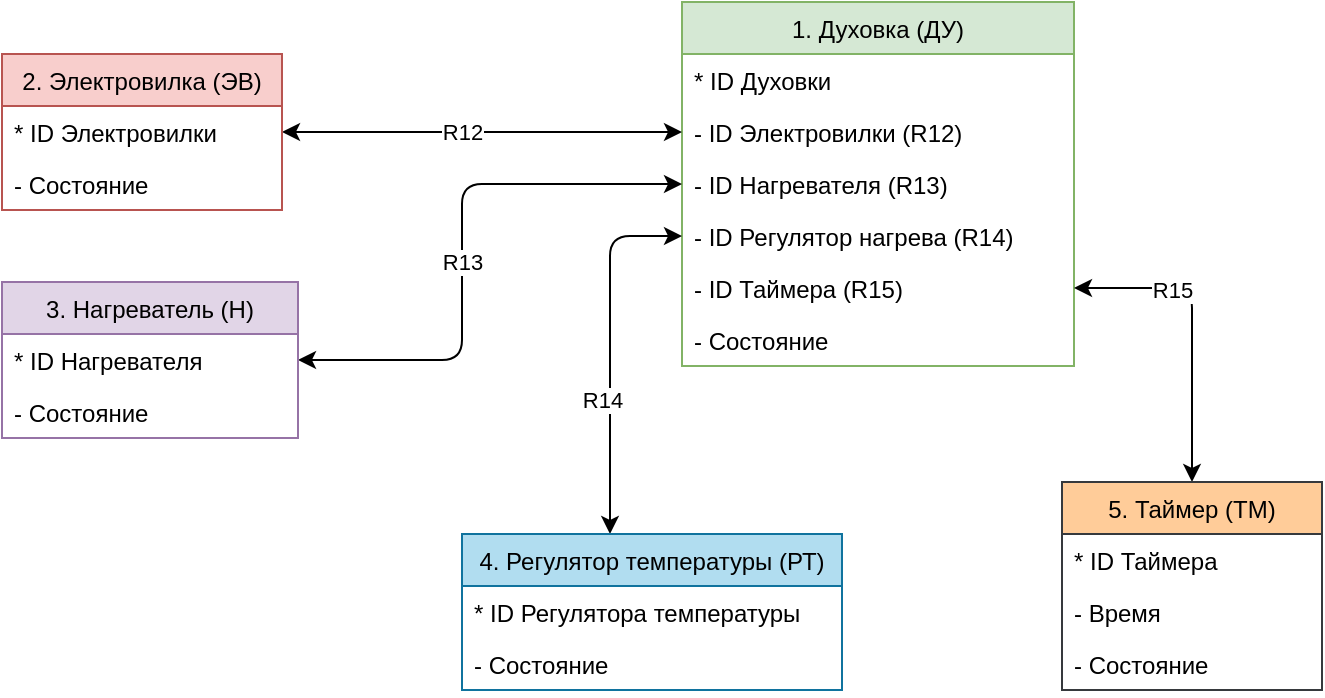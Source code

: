 <mxfile pages="5">
    <diagram id="BAfZD72lIiWhXa0TtDy-" name="Духовка ИМ">
        <mxGraphModel dx="864" dy="430" grid="1" gridSize="10" guides="1" tooltips="1" connect="1" arrows="1" fold="1" page="1" pageScale="1" pageWidth="827" pageHeight="1169" background="#FFFFFF" math="0" shadow="0">
            <root>
                <mxCell id="0"/>
                <mxCell id="1" parent="0"/>
                <mxCell id="Bxg4SAk7QioH_1-MqU8l-1" value="1. Духовка (ДУ)" style="swimlane;fontStyle=0;childLayout=stackLayout;horizontal=1;startSize=26;fillColor=#d5e8d4;horizontalStack=0;resizeParent=1;resizeParentMax=0;resizeLast=0;collapsible=1;marginBottom=0;strokeColor=#82b366;" parent="1" vertex="1">
                    <mxGeometry x="360" y="40" width="196" height="182" as="geometry"/>
                </mxCell>
                <mxCell id="Bxg4SAk7QioH_1-MqU8l-2" value="* ID Духовки" style="text;strokeColor=none;fillColor=none;align=left;verticalAlign=top;spacingLeft=4;spacingRight=4;overflow=hidden;rotatable=0;points=[[0,0.5],[1,0.5]];portConstraint=eastwest;" parent="Bxg4SAk7QioH_1-MqU8l-1" vertex="1">
                    <mxGeometry y="26" width="196" height="26" as="geometry"/>
                </mxCell>
                <mxCell id="Bxg4SAk7QioH_1-MqU8l-3" value="- ID Электровилки (R12)" style="text;strokeColor=none;fillColor=none;align=left;verticalAlign=top;spacingLeft=4;spacingRight=4;overflow=hidden;rotatable=0;points=[[0,0.5],[1,0.5]];portConstraint=eastwest;" parent="Bxg4SAk7QioH_1-MqU8l-1" vertex="1">
                    <mxGeometry y="52" width="196" height="26" as="geometry"/>
                </mxCell>
                <mxCell id="Bxg4SAk7QioH_1-MqU8l-36" value="- ID Нагревателя (R13)" style="text;strokeColor=none;fillColor=none;align=left;verticalAlign=top;spacingLeft=4;spacingRight=4;overflow=hidden;rotatable=0;points=[[0,0.5],[1,0.5]];portConstraint=eastwest;" parent="Bxg4SAk7QioH_1-MqU8l-1" vertex="1">
                    <mxGeometry y="78" width="196" height="26" as="geometry"/>
                </mxCell>
                <mxCell id="Bxg4SAk7QioH_1-MqU8l-4" value="- ID Регулятор нагрева (R14)" style="text;strokeColor=none;fillColor=none;align=left;verticalAlign=top;spacingLeft=4;spacingRight=4;overflow=hidden;rotatable=0;points=[[0,0.5],[1,0.5]];portConstraint=eastwest;" parent="Bxg4SAk7QioH_1-MqU8l-1" vertex="1">
                    <mxGeometry y="104" width="196" height="26" as="geometry"/>
                </mxCell>
                <mxCell id="Bxg4SAk7QioH_1-MqU8l-37" value="- ID Таймера (R15)" style="text;strokeColor=none;fillColor=none;align=left;verticalAlign=top;spacingLeft=4;spacingRight=4;overflow=hidden;rotatable=0;points=[[0,0.5],[1,0.5]];portConstraint=eastwest;" parent="Bxg4SAk7QioH_1-MqU8l-1" vertex="1">
                    <mxGeometry y="130" width="196" height="26" as="geometry"/>
                </mxCell>
                <mxCell id="-iDoBAoBr8smOl4_uLUE-1" value="- Состояние" style="text;strokeColor=none;fillColor=none;align=left;verticalAlign=top;spacingLeft=4;spacingRight=4;overflow=hidden;rotatable=0;points=[[0,0.5],[1,0.5]];portConstraint=eastwest;" parent="Bxg4SAk7QioH_1-MqU8l-1" vertex="1">
                    <mxGeometry y="156" width="196" height="26" as="geometry"/>
                </mxCell>
                <mxCell id="Bxg4SAk7QioH_1-MqU8l-38" style="edgeStyle=orthogonalEdgeStyle;orthogonalLoop=1;jettySize=auto;html=1;entryX=0;entryY=0.5;entryDx=0;entryDy=0;startArrow=classic;startFill=1;" parent="1" source="Bxg4SAk7QioH_1-MqU8l-6" target="Bxg4SAk7QioH_1-MqU8l-3" edge="1">
                    <mxGeometry relative="1" as="geometry"/>
                </mxCell>
                <mxCell id="Bxg4SAk7QioH_1-MqU8l-43" value="R12" style="edgeLabel;html=1;align=center;verticalAlign=middle;resizable=0;points=[];" parent="Bxg4SAk7QioH_1-MqU8l-38" vertex="1" connectable="0">
                    <mxGeometry x="-0.064" y="-63" relative="1" as="geometry">
                        <mxPoint x="-4" y="-63" as="offset"/>
                    </mxGeometry>
                </mxCell>
                <mxCell id="Bxg4SAk7QioH_1-MqU8l-6" value="2. Электровилка (ЭВ)" style="swimlane;fontStyle=0;childLayout=stackLayout;horizontal=1;startSize=26;fillColor=#f8cecc;horizontalStack=0;resizeParent=1;resizeParentMax=0;resizeLast=0;collapsible=1;marginBottom=0;strokeColor=#b85450;" parent="1" vertex="1">
                    <mxGeometry x="20" y="66" width="140" height="78" as="geometry"/>
                </mxCell>
                <mxCell id="Bxg4SAk7QioH_1-MqU8l-7" value="* ID Электровилки" style="text;strokeColor=none;fillColor=none;align=left;verticalAlign=top;spacingLeft=4;spacingRight=4;overflow=hidden;rotatable=0;points=[[0,0.5],[1,0.5]];portConstraint=eastwest;" parent="Bxg4SAk7QioH_1-MqU8l-6" vertex="1">
                    <mxGeometry y="26" width="140" height="26" as="geometry"/>
                </mxCell>
                <mxCell id="Bxg4SAk7QioH_1-MqU8l-8" value="- Состояние" style="text;strokeColor=none;fillColor=none;align=left;verticalAlign=top;spacingLeft=4;spacingRight=4;overflow=hidden;rotatable=0;points=[[0,0.5],[1,0.5]];portConstraint=eastwest;" parent="Bxg4SAk7QioH_1-MqU8l-6" vertex="1">
                    <mxGeometry y="52" width="140" height="26" as="geometry"/>
                </mxCell>
                <mxCell id="Bxg4SAk7QioH_1-MqU8l-44" style="edgeStyle=orthogonalEdgeStyle;orthogonalLoop=1;jettySize=auto;html=1;entryX=0;entryY=0.5;entryDx=0;entryDy=0;startArrow=classic;startFill=1;" parent="1" source="Bxg4SAk7QioH_1-MqU8l-10" target="Bxg4SAk7QioH_1-MqU8l-36" edge="1">
                    <mxGeometry relative="1" as="geometry">
                        <Array as="points">
                            <mxPoint x="250" y="219"/>
                            <mxPoint x="250" y="131"/>
                        </Array>
                    </mxGeometry>
                </mxCell>
                <mxCell id="Bxg4SAk7QioH_1-MqU8l-45" value="R13" style="edgeLabel;html=1;align=center;verticalAlign=middle;resizable=0;points=[];" parent="Bxg4SAk7QioH_1-MqU8l-44" vertex="1" connectable="0">
                    <mxGeometry x="0.405" y="-48" relative="1" as="geometry">
                        <mxPoint x="-27" y="-9" as="offset"/>
                    </mxGeometry>
                </mxCell>
                <mxCell id="Bxg4SAk7QioH_1-MqU8l-10" value="3. Нагреватель (Н)" style="swimlane;fontStyle=0;childLayout=stackLayout;horizontal=1;startSize=26;fillColor=#e1d5e7;horizontalStack=0;resizeParent=1;resizeParentMax=0;resizeLast=0;collapsible=1;marginBottom=0;strokeColor=#9673a6;" parent="1" vertex="1">
                    <mxGeometry x="20" y="180" width="148" height="78" as="geometry"/>
                </mxCell>
                <mxCell id="Bxg4SAk7QioH_1-MqU8l-11" value="* ID Нагревателя" style="text;strokeColor=none;fillColor=none;align=left;verticalAlign=top;spacingLeft=4;spacingRight=4;overflow=hidden;rotatable=0;points=[[0,0.5],[1,0.5]];portConstraint=eastwest;" parent="Bxg4SAk7QioH_1-MqU8l-10" vertex="1">
                    <mxGeometry y="26" width="148" height="26" as="geometry"/>
                </mxCell>
                <mxCell id="Bxg4SAk7QioH_1-MqU8l-12" value="- Состояние" style="text;strokeColor=none;fillColor=none;align=left;verticalAlign=top;spacingLeft=4;spacingRight=4;overflow=hidden;rotatable=0;points=[[0,0.5],[1,0.5]];portConstraint=eastwest;" parent="Bxg4SAk7QioH_1-MqU8l-10" vertex="1">
                    <mxGeometry y="52" width="148" height="26" as="geometry"/>
                </mxCell>
                <mxCell id="Bxg4SAk7QioH_1-MqU8l-46" style="edgeStyle=orthogonalEdgeStyle;orthogonalLoop=1;jettySize=auto;html=1;entryX=0;entryY=0.5;entryDx=0;entryDy=0;startArrow=classic;startFill=1;" parent="1" source="Bxg4SAk7QioH_1-MqU8l-14" target="Bxg4SAk7QioH_1-MqU8l-4" edge="1">
                    <mxGeometry relative="1" as="geometry">
                        <Array as="points">
                            <mxPoint x="324" y="157"/>
                        </Array>
                    </mxGeometry>
                </mxCell>
                <mxCell id="Bxg4SAk7QioH_1-MqU8l-47" value="R14" style="edgeLabel;html=1;align=center;verticalAlign=middle;resizable=0;points=[];" parent="Bxg4SAk7QioH_1-MqU8l-46" vertex="1" connectable="0">
                    <mxGeometry x="-0.299" relative="1" as="geometry">
                        <mxPoint x="-4" y="-2" as="offset"/>
                    </mxGeometry>
                </mxCell>
                <mxCell id="Bxg4SAk7QioH_1-MqU8l-50" style="edgeStyle=orthogonalEdgeStyle;orthogonalLoop=1;jettySize=auto;html=1;entryX=1;entryY=0.5;entryDx=0;entryDy=0;startArrow=classic;startFill=1;" parent="1" source="Bxg4SAk7QioH_1-MqU8l-30" target="Bxg4SAk7QioH_1-MqU8l-37" edge="1">
                    <mxGeometry relative="1" as="geometry"/>
                </mxCell>
                <mxCell id="Bxg4SAk7QioH_1-MqU8l-51" value="R15" style="edgeLabel;html=1;align=center;verticalAlign=middle;resizable=0;points=[];" parent="Bxg4SAk7QioH_1-MqU8l-50" vertex="1" connectable="0">
                    <mxGeometry x="0.228" relative="1" as="geometry">
                        <mxPoint x="-10" as="offset"/>
                    </mxGeometry>
                </mxCell>
                <mxCell id="Bxg4SAk7QioH_1-MqU8l-14" value="4. Регулятор температуры (РТ)" style="swimlane;fontStyle=0;childLayout=stackLayout;horizontal=1;startSize=26;fillColor=#b1ddf0;horizontalStack=0;resizeParent=1;resizeParentMax=0;resizeLast=0;collapsible=1;marginBottom=0;strokeColor=#10739e;" parent="1" vertex="1">
                    <mxGeometry x="250" y="306" width="190" height="78" as="geometry">
                        <mxRectangle x="240" y="280" width="180" height="26" as="alternateBounds"/>
                    </mxGeometry>
                </mxCell>
                <mxCell id="Bxg4SAk7QioH_1-MqU8l-15" value="* ID Регулятора температуры" style="text;strokeColor=none;fillColor=none;align=left;verticalAlign=top;spacingLeft=4;spacingRight=4;overflow=hidden;rotatable=0;points=[[0,0.5],[1,0.5]];portConstraint=eastwest;" parent="Bxg4SAk7QioH_1-MqU8l-14" vertex="1">
                    <mxGeometry y="26" width="190" height="26" as="geometry"/>
                </mxCell>
                <mxCell id="Bxg4SAk7QioH_1-MqU8l-16" value="- Состояние" style="text;strokeColor=none;fillColor=none;align=left;verticalAlign=top;spacingLeft=4;spacingRight=4;overflow=hidden;rotatable=0;points=[[0,0.5],[1,0.5]];portConstraint=eastwest;" parent="Bxg4SAk7QioH_1-MqU8l-14" vertex="1">
                    <mxGeometry y="52" width="190" height="26" as="geometry"/>
                </mxCell>
                <mxCell id="Bxg4SAk7QioH_1-MqU8l-30" value="5. Таймер (ТМ)" style="swimlane;fontStyle=0;childLayout=stackLayout;horizontal=1;startSize=26;fillColor=#ffcc99;horizontalStack=0;resizeParent=1;resizeParentMax=0;resizeLast=0;collapsible=1;marginBottom=0;strokeColor=#36393d;" parent="1" vertex="1">
                    <mxGeometry x="550" y="280" width="130" height="104" as="geometry"/>
                </mxCell>
                <mxCell id="Bxg4SAk7QioH_1-MqU8l-31" value="* ID Таймера" style="text;strokeColor=none;fillColor=none;align=left;verticalAlign=top;spacingLeft=4;spacingRight=4;overflow=hidden;rotatable=0;points=[[0,0.5],[1,0.5]];portConstraint=eastwest;" parent="Bxg4SAk7QioH_1-MqU8l-30" vertex="1">
                    <mxGeometry y="26" width="130" height="26" as="geometry"/>
                </mxCell>
                <mxCell id="Bxg4SAk7QioH_1-MqU8l-32" value="- Время" style="text;strokeColor=none;fillColor=none;align=left;verticalAlign=top;spacingLeft=4;spacingRight=4;overflow=hidden;rotatable=0;points=[[0,0.5],[1,0.5]];portConstraint=eastwest;" parent="Bxg4SAk7QioH_1-MqU8l-30" vertex="1">
                    <mxGeometry y="52" width="130" height="26" as="geometry"/>
                </mxCell>
                <mxCell id="42nqaVoXZhNGfvrAsucc-1" value="- Состояние" style="text;strokeColor=none;fillColor=none;align=left;verticalAlign=top;spacingLeft=4;spacingRight=4;overflow=hidden;rotatable=0;points=[[0,0.5],[1,0.5]];portConstraint=eastwest;" parent="Bxg4SAk7QioH_1-MqU8l-30" vertex="1">
                    <mxGeometry y="78" width="130" height="26" as="geometry"/>
                </mxCell>
            </root>
        </mxGraphModel>
    </diagram>
    <diagram id="ebhZCT4FMkohqddJLS-g" name="Духовка ДПС">
        <mxGraphModel dx="1843" dy="506" grid="1" gridSize="10" guides="1" tooltips="1" connect="1" arrows="1" fold="1" page="1" pageScale="1" pageWidth="827" pageHeight="1169" math="0" shadow="0">
            <root>
                <mxCell id="WTVdDayBTQ0MTywDv6Mj-0"/>
                <mxCell id="WTVdDayBTQ0MTywDv6Mj-1" parent="WTVdDayBTQ0MTywDv6Mj-0"/>
                <mxCell id="Lncw49TM1H4KjZ_BzUi1-0" value="&lt;b style=&quot;font-size: 16px&quot;&gt;Духовка&lt;/b&gt;" style="text;html=1;align=center;verticalAlign=middle;resizable=0;points=[];autosize=1;fontSize=16;" parent="WTVdDayBTQ0MTywDv6Mj-1" vertex="1">
                    <mxGeometry x="-156.5" y="10" width="80" height="20" as="geometry"/>
                </mxCell>
                <mxCell id="Lncw49TM1H4KjZ_BzUi1-1" value="1. Выключена" style="html=1;fillColor=#d5e8d4;strokeColor=#82b366;" parent="WTVdDayBTQ0MTywDv6Mj-1" vertex="1">
                    <mxGeometry x="-60" y="135" width="131" height="30" as="geometry"/>
                </mxCell>
                <mxCell id="98ti1gU637mouh8DQ8eZ-12" style="edgeStyle=orthogonalEdgeStyle;curved=0;rounded=1;sketch=0;orthogonalLoop=1;jettySize=auto;html=1;exitX=0;exitY=0;exitDx=0;exitDy=0;entryX=1;entryY=0.5;entryDx=0;entryDy=0;fontSize=15;" parent="WTVdDayBTQ0MTywDv6Mj-1" source="Lncw49TM1H4KjZ_BzUi1-3" target="a-QHaCbRxfSxFzkbWmRm-9" edge="1">
                    <mxGeometry relative="1" as="geometry">
                        <Array as="points">
                            <mxPoint x="31" y="265"/>
                        </Array>
                    </mxGeometry>
                </mxCell>
                <mxCell id="98ti1gU637mouh8DQ8eZ-13" value="ДУ9" style="edgeLabel;html=1;align=center;verticalAlign=middle;resizable=0;points=[];fontSize=12;" parent="98ti1gU637mouh8DQ8eZ-12" vertex="1" connectable="0">
                    <mxGeometry x="-0.284" y="1" relative="1" as="geometry">
                        <mxPoint x="-11" y="-1" as="offset"/>
                    </mxGeometry>
                </mxCell>
                <mxCell id="hgGM4-Haj7C2qqy3yOSG-5" style="edgeStyle=none;orthogonalLoop=1;jettySize=auto;html=1;exitX=0.75;exitY=1;exitDx=0;exitDy=0;fontSize=12;" parent="WTVdDayBTQ0MTywDv6Mj-1" source="Lncw49TM1H4KjZ_BzUi1-3" target="b4PxU3jFzDO1NrmyhvWv-0" edge="1">
                    <mxGeometry relative="1" as="geometry">
                        <mxPoint x="71" y="377" as="targetPoint"/>
                        <Array as="points">
                            <mxPoint x="129" y="400"/>
                            <mxPoint x="-110" y="400"/>
                            <mxPoint x="-110" y="357"/>
                        </Array>
                    </mxGeometry>
                </mxCell>
                <mxCell id="hgGM4-Haj7C2qqy3yOSG-6" value="ДУ3" style="edgeLabel;html=1;align=center;verticalAlign=middle;resizable=0;points=[];fontSize=12;" parent="hgGM4-Haj7C2qqy3yOSG-5" vertex="1" connectable="0">
                    <mxGeometry x="-0.166" y="-1" relative="1" as="geometry">
                        <mxPoint x="-34" y="1" as="offset"/>
                    </mxGeometry>
                </mxCell>
                <mxCell id="Lncw49TM1H4KjZ_BzUi1-3" value="2. В режиме ожидания" style="html=1;fillColor=#d5e8d4;strokeColor=#82b366;" parent="WTVdDayBTQ0MTywDv6Mj-1" vertex="1">
                    <mxGeometry x="31" y="290" width="131" height="30" as="geometry"/>
                </mxCell>
                <mxCell id="Lncw49TM1H4KjZ_BzUi1-13" value="&lt;b&gt;ДУ1:&lt;/b&gt;&amp;nbsp;Подключить в сеть" style="text;html=1;align=left;verticalAlign=middle;resizable=0;points=[];autosize=1;" parent="WTVdDayBTQ0MTywDv6Mj-1" vertex="1">
                    <mxGeometry x="210.5" y="50" width="150" height="20" as="geometry"/>
                </mxCell>
                <mxCell id="Lncw49TM1H4KjZ_BzUi1-14" value="&lt;b&gt;ДУ2:&lt;/b&gt;&amp;nbsp;Выключить из сети" style="text;html=1;align=left;verticalAlign=middle;resizable=0;points=[];autosize=1;" parent="WTVdDayBTQ0MTywDv6Mj-1" vertex="1">
                    <mxGeometry x="210.5" y="80" width="150" height="20" as="geometry"/>
                </mxCell>
                <mxCell id="Lncw49TM1H4KjZ_BzUi1-18" value="&lt;b&gt;ДУ3:&lt;/b&gt;&amp;nbsp;Установить температуру" style="text;html=1;align=left;verticalAlign=middle;resizable=0;points=[];autosize=1;" parent="WTVdDayBTQ0MTywDv6Mj-1" vertex="1">
                    <mxGeometry x="210.5" y="110" width="180" height="20" as="geometry"/>
                </mxCell>
                <mxCell id="b4PxU3jFzDO1NrmyhvWv-9" style="edgeStyle=orthogonalEdgeStyle;rounded=1;orthogonalLoop=1;jettySize=auto;html=1;startArrow=none;startFill=0;endArrow=classic;endFill=1;entryX=0;entryY=0.5;entryDx=0;entryDy=0;" parent="WTVdDayBTQ0MTywDv6Mj-1" edge="1" target="Lncw49TM1H4KjZ_BzUi1-3">
                    <mxGeometry relative="1" as="geometry">
                        <mxPoint x="99" y="272" as="targetPoint"/>
                        <Array as="points">
                            <mxPoint x="-100" y="305"/>
                        </Array>
                        <mxPoint x="-100" y="330" as="sourcePoint"/>
                    </mxGeometry>
                </mxCell>
                <mxCell id="hgGM4-Haj7C2qqy3yOSG-8" value="ДУ4" style="edgeLabel;html=1;align=center;verticalAlign=middle;resizable=0;points=[];fontSize=12;" parent="b4PxU3jFzDO1NrmyhvWv-9" vertex="1" connectable="0">
                    <mxGeometry x="-0.05" relative="1" as="geometry">
                        <mxPoint x="41" as="offset"/>
                    </mxGeometry>
                </mxCell>
                <mxCell id="hgGM4-Haj7C2qqy3yOSG-11" style="edgeStyle=none;orthogonalLoop=1;jettySize=auto;html=1;fontSize=12;entryX=0.25;entryY=1;entryDx=0;entryDy=0;" parent="WTVdDayBTQ0MTywDv6Mj-1" edge="1" target="a-QHaCbRxfSxFzkbWmRm-9">
                    <mxGeometry relative="1" as="geometry">
                        <Array as="points"/>
                        <mxPoint x="-259" y="280" as="targetPoint"/>
                        <mxPoint x="-203" y="326" as="sourcePoint"/>
                    </mxGeometry>
                </mxCell>
                <mxCell id="hgGM4-Haj7C2qqy3yOSG-12" value="ДУ9" style="edgeLabel;html=1;align=center;verticalAlign=middle;resizable=0;points=[];fontSize=12;" parent="hgGM4-Haj7C2qqy3yOSG-11" vertex="1" connectable="0">
                    <mxGeometry x="-0.078" y="-1" relative="1" as="geometry">
                        <mxPoint x="-1" as="offset"/>
                    </mxGeometry>
                </mxCell>
                <mxCell id="b4PxU3jFzDO1NrmyhvWv-0" value="3. В процессе приготовления" style="html=1;fillColor=#d5e8d4;strokeColor=#82b366;" parent="WTVdDayBTQ0MTywDv6Mj-1" vertex="1">
                    <mxGeometry x="-260" y="327" width="180" height="30" as="geometry"/>
                </mxCell>
                <mxCell id="b4PxU3jFzDO1NrmyhvWv-5" value="&lt;b&gt;ДУ4: &lt;/b&gt;Выключить регулятор нагрева" style="text;html=1;align=left;verticalAlign=middle;resizable=0;points=[];autosize=1;" parent="WTVdDayBTQ0MTywDv6Mj-1" vertex="1">
                    <mxGeometry x="210.5" y="137.5" width="210" height="20" as="geometry"/>
                </mxCell>
                <mxCell id="FIxSSlmuzdaev1VPEtYf-8" value="&lt;table border=&quot;1&quot; width=&quot;100%&quot; style=&quot;width: 100% ; height: 100% ; border-collapse: collapse&quot;&gt;&lt;tbody&gt;&lt;tr&gt;&lt;td&gt;&lt;b&gt;№&lt;/b&gt;&lt;/td&gt;&lt;td&gt;&lt;b&gt;ДУ1&lt;/b&gt;&lt;/td&gt;&lt;td&gt;&lt;b&gt;ДУ2&lt;/b&gt;&lt;/td&gt;&lt;td&gt;&lt;b&gt;ДУ3&lt;/b&gt;&lt;/td&gt;&lt;td&gt;&lt;b&gt;ДУ4&lt;/b&gt;&lt;/td&gt;&lt;td&gt;&lt;b&gt;ДУ5&lt;/b&gt;&lt;/td&gt;&lt;td&gt;&lt;b&gt;ДУ6&lt;/b&gt;&lt;/td&gt;&lt;td&gt;&lt;b&gt;ДУ7&lt;/b&gt;&lt;/td&gt;&lt;td&gt;&lt;b&gt;ДУ8&lt;/b&gt;&lt;/td&gt;&lt;td&gt;&lt;b&gt;ДУ9&lt;/b&gt;&lt;/td&gt;&lt;td&gt;&lt;b&gt;ДУ10&lt;/b&gt;&lt;/td&gt;&lt;/tr&gt;&lt;tr&gt;&lt;td&gt;&lt;b&gt;1&lt;/b&gt;&lt;/td&gt;&lt;td&gt;-&lt;/td&gt;&lt;td&gt;-&lt;/td&gt;&lt;td&gt;-&lt;/td&gt;&lt;td&gt;-&lt;/td&gt;&lt;td&gt;-&lt;/td&gt;&lt;td&gt;-&lt;/td&gt;&lt;td&gt;-&lt;/td&gt;&lt;td&gt;5&lt;/td&gt;&lt;td&gt;-&lt;/td&gt;&lt;td&gt;-&lt;/td&gt;&lt;/tr&gt;&lt;tr&gt;&lt;td&gt;&lt;b&gt;2&lt;/b&gt;&lt;/td&gt;&lt;td&gt;-&lt;/td&gt;&lt;td&gt;-&lt;/td&gt;&lt;td&gt;3&lt;/td&gt;&lt;td&gt;-&lt;/td&gt;&lt;td&gt;-&lt;/td&gt;&lt;td&gt;-&lt;/td&gt;&lt;td&gt;-&lt;/td&gt;&lt;td&gt;-&lt;/td&gt;&lt;td&gt;6&lt;/td&gt;&lt;td&gt;-&lt;/td&gt;&lt;/tr&gt;&lt;tr&gt;&lt;td&gt;&lt;b&gt;3&lt;/b&gt;&lt;/td&gt;&lt;td&gt;-&lt;/td&gt;&lt;td&gt;-&lt;/td&gt;&lt;td&gt;3&lt;/td&gt;&lt;td&gt;2&lt;/td&gt;&lt;td&gt;4&lt;/td&gt;&lt;td&gt;-&lt;/td&gt;&lt;td&gt;-&lt;/td&gt;&lt;td&gt;-&lt;/td&gt;&lt;td&gt;6&lt;/td&gt;&lt;td&gt;7&lt;/td&gt;&lt;/tr&gt;&lt;tr&gt;&lt;td&gt;&lt;b&gt;4&lt;/b&gt;&lt;/td&gt;&lt;td&gt;-&lt;/td&gt;&lt;td&gt;-&lt;/td&gt;&lt;td&gt;-&lt;/td&gt;&lt;td&gt;-&lt;/td&gt;&lt;td&gt;-&lt;/td&gt;&lt;td&gt;2&lt;/td&gt;&lt;td&gt;3&lt;/td&gt;&lt;td&gt;-&lt;/td&gt;&lt;td&gt;6&lt;/td&gt;&lt;td&gt;7&lt;/td&gt;&lt;/tr&gt;&lt;tr&gt;&lt;td&gt;&lt;b&gt;5&lt;/b&gt;&lt;/td&gt;&lt;td&gt;2&lt;/td&gt;&lt;td&gt;-&lt;/td&gt;&lt;td&gt;-&lt;/td&gt;&lt;td&gt;-&lt;/td&gt;&lt;td&gt;-&lt;/td&gt;&lt;td&gt;-&lt;/td&gt;&lt;td&gt;-&lt;/td&gt;&lt;td&gt;-&lt;/td&gt;&lt;td&gt;-&lt;/td&gt;&lt;td&gt;-&lt;/td&gt;&lt;/tr&gt;&lt;tr&gt;&lt;td&gt;&lt;b&gt;6&lt;/b&gt;&lt;/td&gt;&lt;td&gt;-&lt;/td&gt;&lt;td&gt;1&lt;/td&gt;&lt;td&gt;-&lt;/td&gt;&lt;td&gt;-&lt;/td&gt;&lt;td&gt;-&lt;/td&gt;&lt;td&gt;-&lt;/td&gt;&lt;td&gt;-&lt;/td&gt;&lt;td&gt;-&lt;/td&gt;&lt;td&gt;-&lt;/td&gt;&lt;td&gt;-&lt;/td&gt;&lt;/tr&gt;&lt;tr&gt;&lt;td&gt;&lt;b&gt;7&lt;/b&gt;&lt;/td&gt;&lt;td&gt;-&lt;/td&gt;&lt;td&gt;-&lt;/td&gt;&lt;td&gt;-&lt;/td&gt;&lt;td&gt;-&lt;/td&gt;&lt;td&gt;-&lt;/td&gt;&lt;td&gt;-&lt;/td&gt;&lt;td&gt;-&lt;/td&gt;&lt;td&gt;-&lt;/td&gt;&lt;td&gt;-&lt;/td&gt;&lt;td&gt;-&lt;/td&gt;&lt;/tr&gt;&lt;/tbody&gt;&lt;/table&gt;" style="text;html=1;strokeColor=#82b366;fillColor=#d5e8d4;overflow=fill;align=center;rounded=0;labelBorderColor=#000000;" parent="WTVdDayBTQ0MTywDv6Mj-1" vertex="1">
                    <mxGeometry x="210.5" y="200" width="411" height="200" as="geometry"/>
                </mxCell>
                <mxCell id="M693_9Bd0WQ16jZkxc2S-0" value="&lt;b style=&quot;font-size: 16px;&quot;&gt;Электровилка&lt;/b&gt;" style="text;html=1;align=center;verticalAlign=middle;resizable=0;points=[];autosize=1;fontSize=16;" parent="WTVdDayBTQ0MTywDv6Mj-1" vertex="1">
                    <mxGeometry x="-496.25" y="461" width="130" height="20" as="geometry"/>
                </mxCell>
                <mxCell id="M693_9Bd0WQ16jZkxc2S-4" style="edgeStyle=orthogonalEdgeStyle;rounded=0;orthogonalLoop=1;jettySize=auto;html=1;exitX=0.25;exitY=1;exitDx=0;exitDy=0;startArrow=none;startFill=0;endArrow=classic;endFill=1;entryX=0.25;entryY=0;entryDx=0;entryDy=0;" parent="WTVdDayBTQ0MTywDv6Mj-1" source="M693_9Bd0WQ16jZkxc2S-2" target="M693_9Bd0WQ16jZkxc2S-3" edge="1">
                    <mxGeometry relative="1" as="geometry">
                        <Array as="points">
                            <mxPoint x="-456.25" y="571"/>
                            <mxPoint x="-456.25" y="611"/>
                        </Array>
                        <mxPoint x="-446.25" y="611" as="targetPoint"/>
                    </mxGeometry>
                </mxCell>
                <mxCell id="M693_9Bd0WQ16jZkxc2S-7" value="ЭВ1" style="edgeLabel;html=1;align=center;verticalAlign=middle;resizable=0;points=[];" parent="M693_9Bd0WQ16jZkxc2S-4" vertex="1" connectable="0">
                    <mxGeometry x="-0.214" y="9" relative="1" as="geometry">
                        <mxPoint x="-26" as="offset"/>
                    </mxGeometry>
                </mxCell>
                <mxCell id="M693_9Bd0WQ16jZkxc2S-2" value="1. Выключена из сети" style="html=1;fillColor=#b1ddf0;strokeColor=#10739e;" parent="WTVdDayBTQ0MTywDv6Mj-1" vertex="1">
                    <mxGeometry x="-492.25" y="541" width="143" height="30" as="geometry"/>
                </mxCell>
                <mxCell id="M693_9Bd0WQ16jZkxc2S-5" style="edgeStyle=orthogonalEdgeStyle;rounded=0;orthogonalLoop=1;jettySize=auto;html=1;exitX=0.75;exitY=0;exitDx=0;exitDy=0;entryX=0.75;entryY=1;entryDx=0;entryDy=0;startArrow=none;startFill=0;endArrow=classic;endFill=1;" parent="WTVdDayBTQ0MTywDv6Mj-1" source="M693_9Bd0WQ16jZkxc2S-3" target="M693_9Bd0WQ16jZkxc2S-2" edge="1">
                    <mxGeometry relative="1" as="geometry">
                        <Array as="points">
                            <mxPoint x="-385.25" y="621"/>
                            <mxPoint x="-385.25" y="621"/>
                            <mxPoint x="-385.25" y="591"/>
                            <mxPoint x="-385.25" y="591"/>
                        </Array>
                    </mxGeometry>
                </mxCell>
                <mxCell id="M693_9Bd0WQ16jZkxc2S-8" value="ЭВ2" style="edgeLabel;html=1;align=center;verticalAlign=middle;resizable=0;points=[];" parent="M693_9Bd0WQ16jZkxc2S-5" vertex="1" connectable="0">
                    <mxGeometry x="0.092" y="1" relative="1" as="geometry">
                        <mxPoint x="19" y="-2" as="offset"/>
                    </mxGeometry>
                </mxCell>
                <mxCell id="M693_9Bd0WQ16jZkxc2S-3" value="2. Включена в сеть" style="html=1;fillColor=#b1ddf0;strokeColor=#10739e;" parent="WTVdDayBTQ0MTywDv6Mj-1" vertex="1">
                    <mxGeometry x="-492.25" y="631" width="143" height="30" as="geometry"/>
                </mxCell>
                <mxCell id="M693_9Bd0WQ16jZkxc2S-9" value="&lt;b&gt;ЭВ1:&lt;/b&gt;&amp;nbsp;Питание подается" style="text;html=1;align=left;verticalAlign=middle;resizable=0;points=[];autosize=1;" parent="WTVdDayBTQ0MTywDv6Mj-1" vertex="1">
                    <mxGeometry x="-376.75" y="711" width="150" height="20" as="geometry"/>
                </mxCell>
                <mxCell id="M693_9Bd0WQ16jZkxc2S-10" value="&lt;b&gt;ЭВ2&lt;/b&gt;: Питание не подается" style="text;html=1;align=left;verticalAlign=middle;resizable=0;points=[];autosize=1;" parent="WTVdDayBTQ0MTywDv6Mj-1" vertex="1">
                    <mxGeometry x="-375.75" y="741" width="160" height="20" as="geometry"/>
                </mxCell>
                <mxCell id="M693_9Bd0WQ16jZkxc2S-11" value="&lt;table border=&quot;1&quot; width=&quot;100%&quot; style=&quot;width: 100% ; height: 100% ; border-collapse: collapse&quot;&gt;&lt;tbody&gt;&lt;tr&gt;&lt;td&gt;&lt;b&gt;№&lt;/b&gt;&lt;/td&gt;&lt;td&gt;&lt;b&gt;ЭВ1&lt;/b&gt;&lt;/td&gt;&lt;td&gt;&lt;b&gt;ЭВ2&lt;/b&gt;&lt;/td&gt;&lt;/tr&gt;&lt;tr&gt;&lt;td&gt;&lt;b&gt;1&lt;/b&gt;&lt;/td&gt;&lt;td&gt;2&lt;/td&gt;&lt;td&gt;-&lt;/td&gt;&lt;/tr&gt;&lt;tr&gt;&lt;td&gt;&lt;b&gt;2&lt;/b&gt;&lt;/td&gt;&lt;td&gt;-&lt;/td&gt;&lt;td&gt;1&lt;/td&gt;&lt;/tr&gt;&lt;/tbody&gt;&lt;/table&gt;" style="text;html=1;strokeColor=none;fillColor=none;overflow=fill;align=center;" parent="WTVdDayBTQ0MTywDv6Mj-1" vertex="1">
                    <mxGeometry x="-523.75" y="703.5" width="127.5" height="67.5" as="geometry"/>
                </mxCell>
                <mxCell id="0vffr-KFjJddq6IPub8_-0" value="&lt;b style=&quot;font-size: 16px;&quot;&gt;Нагреватель&lt;/b&gt;" style="text;html=1;align=center;verticalAlign=middle;resizable=0;points=[];autosize=1;fontSize=16;" parent="WTVdDayBTQ0MTywDv6Mj-1" vertex="1">
                    <mxGeometry x="-13.25" y="461" width="120" height="20" as="geometry"/>
                </mxCell>
                <mxCell id="0vffr-KFjJddq6IPub8_-1" style="edgeStyle=orthogonalEdgeStyle;rounded=0;orthogonalLoop=1;jettySize=auto;html=1;exitX=0.5;exitY=0;exitDx=0;exitDy=0;startArrow=classic;startFill=1;endArrow=none;endFill=0;" parent="WTVdDayBTQ0MTywDv6Mj-1" source="0vffr-KFjJddq6IPub8_-4" edge="1">
                    <mxGeometry relative="1" as="geometry">
                        <mxPoint x="52.25" y="491" as="targetPoint"/>
                    </mxGeometry>
                </mxCell>
                <mxCell id="0vffr-KFjJddq6IPub8_-2" style="edgeStyle=orthogonalEdgeStyle;rounded=0;orthogonalLoop=1;jettySize=auto;html=1;exitX=0.25;exitY=1;exitDx=0;exitDy=0;entryX=0.25;entryY=0;entryDx=0;entryDy=0;startArrow=none;startFill=0;endArrow=classic;endFill=1;" parent="WTVdDayBTQ0MTywDv6Mj-1" source="0vffr-KFjJddq6IPub8_-4" target="0vffr-KFjJddq6IPub8_-7" edge="1">
                    <mxGeometry relative="1" as="geometry">
                        <Array as="points">
                            <mxPoint x="24.75" y="621"/>
                            <mxPoint x="24.75" y="621"/>
                        </Array>
                    </mxGeometry>
                </mxCell>
                <mxCell id="0vffr-KFjJddq6IPub8_-3" value="Н1" style="edgeLabel;html=1;align=center;verticalAlign=middle;resizable=0;points=[];" parent="0vffr-KFjJddq6IPub8_-2" vertex="1" connectable="0">
                    <mxGeometry x="-0.214" y="9" relative="1" as="geometry">
                        <mxPoint x="-26" as="offset"/>
                    </mxGeometry>
                </mxCell>
                <mxCell id="0vffr-KFjJddq6IPub8_-4" value="1. Выключен" style="html=1;fillColor=#b1ddf0;strokeColor=#10739e;" parent="WTVdDayBTQ0MTywDv6Mj-1" vertex="1">
                    <mxGeometry x="-3.25" y="541" width="110" height="30" as="geometry"/>
                </mxCell>
                <mxCell id="0vffr-KFjJddq6IPub8_-5" style="edgeStyle=orthogonalEdgeStyle;rounded=0;orthogonalLoop=1;jettySize=auto;html=1;exitX=0.75;exitY=0;exitDx=0;exitDy=0;entryX=0.75;entryY=1;entryDx=0;entryDy=0;startArrow=none;startFill=0;endArrow=classic;endFill=1;" parent="WTVdDayBTQ0MTywDv6Mj-1" source="0vffr-KFjJddq6IPub8_-7" target="0vffr-KFjJddq6IPub8_-4" edge="1">
                    <mxGeometry relative="1" as="geometry">
                        <Array as="points">
                            <mxPoint x="79.75" y="621"/>
                            <mxPoint x="79.75" y="621"/>
                        </Array>
                    </mxGeometry>
                </mxCell>
                <mxCell id="0vffr-KFjJddq6IPub8_-6" value="Н2" style="edgeLabel;html=1;align=center;verticalAlign=middle;resizable=0;points=[];" parent="0vffr-KFjJddq6IPub8_-5" vertex="1" connectable="0">
                    <mxGeometry x="0.092" y="1" relative="1" as="geometry">
                        <mxPoint x="10" y="7" as="offset"/>
                    </mxGeometry>
                </mxCell>
                <mxCell id="0vffr-KFjJddq6IPub8_-7" value="2. Включен" style="html=1;fillColor=#b1ddf0;strokeColor=#10739e;" parent="WTVdDayBTQ0MTywDv6Mj-1" vertex="1">
                    <mxGeometry x="-3.25" y="641" width="110" height="30" as="geometry"/>
                </mxCell>
                <mxCell id="0vffr-KFjJddq6IPub8_-8" value="&lt;b&gt;Н1: &lt;/b&gt;Начать нагрев" style="text;html=1;align=left;verticalAlign=middle;resizable=0;points=[];autosize=1;" parent="WTVdDayBTQ0MTywDv6Mj-1" vertex="1">
                    <mxGeometry x="89" y="718.5" width="120" height="20" as="geometry"/>
                </mxCell>
                <mxCell id="0vffr-KFjJddq6IPub8_-9" value="&lt;b&gt;Н2: &lt;/b&gt;Остановить нагрев" style="text;html=1;align=left;verticalAlign=middle;resizable=0;points=[];autosize=1;" parent="WTVdDayBTQ0MTywDv6Mj-1" vertex="1">
                    <mxGeometry x="88.5" y="738.5" width="140" height="20" as="geometry"/>
                </mxCell>
                <mxCell id="0vffr-KFjJddq6IPub8_-10" value="&lt;table border=&quot;1&quot; width=&quot;100%&quot; style=&quot;width: 100% ; height: 100% ; border-collapse: collapse&quot;&gt;&lt;tbody&gt;&lt;tr&gt;&lt;td&gt;&lt;b&gt;№&lt;/b&gt;&lt;/td&gt;&lt;td&gt;&lt;b&gt;Н1&lt;/b&gt;&lt;/td&gt;&lt;td&gt;&lt;b&gt;Н2&lt;/b&gt;&lt;/td&gt;&lt;/tr&gt;&lt;tr&gt;&lt;td&gt;&lt;b&gt;1&lt;/b&gt;&lt;/td&gt;&lt;td&gt;2&lt;/td&gt;&lt;td&gt;-&lt;/td&gt;&lt;/tr&gt;&lt;tr&gt;&lt;td&gt;&lt;b&gt;2&lt;/b&gt;&lt;/td&gt;&lt;td&gt;-&lt;/td&gt;&lt;td&gt;1&lt;/td&gt;&lt;/tr&gt;&lt;/tbody&gt;&lt;/table&gt;" style="text;html=1;strokeColor=none;fillColor=none;overflow=fill;align=center;" parent="WTVdDayBTQ0MTywDv6Mj-1" vertex="1">
                    <mxGeometry x="-70" y="711" width="112.5" height="67.5" as="geometry"/>
                </mxCell>
                <mxCell id="cLGsa8kHE7V3eEpcV2YQ-0" value="&lt;b style=&quot;font-size: 16px&quot;&gt;Регулятор температуры&lt;/b&gt;" style="text;html=1;align=center;verticalAlign=middle;resizable=0;points=[];autosize=1;fontSize=16;" parent="WTVdDayBTQ0MTywDv6Mj-1" vertex="1">
                    <mxGeometry x="380" y="461" width="210" height="20" as="geometry"/>
                </mxCell>
                <mxCell id="cLGsa8kHE7V3eEpcV2YQ-1" style="edgeStyle=orthogonalEdgeStyle;rounded=0;orthogonalLoop=1;jettySize=auto;html=1;exitX=0.5;exitY=0;exitDx=0;exitDy=0;startArrow=classic;startFill=1;endArrow=none;endFill=0;" parent="WTVdDayBTQ0MTywDv6Mj-1" source="cLGsa8kHE7V3eEpcV2YQ-4" edge="1">
                    <mxGeometry relative="1" as="geometry">
                        <mxPoint x="470" y="481" as="targetPoint"/>
                    </mxGeometry>
                </mxCell>
                <mxCell id="cLGsa8kHE7V3eEpcV2YQ-2" style="edgeStyle=orthogonalEdgeStyle;rounded=0;orthogonalLoop=1;jettySize=auto;html=1;exitX=0.25;exitY=1;exitDx=0;exitDy=0;entryX=0.25;entryY=0;entryDx=0;entryDy=0;startArrow=none;startFill=0;endArrow=classic;endFill=1;" parent="WTVdDayBTQ0MTywDv6Mj-1" source="cLGsa8kHE7V3eEpcV2YQ-4" target="cLGsa8kHE7V3eEpcV2YQ-7" edge="1">
                    <mxGeometry relative="1" as="geometry">
                        <Array as="points">
                            <mxPoint x="443" y="601"/>
                            <mxPoint x="443" y="601"/>
                        </Array>
                    </mxGeometry>
                </mxCell>
                <mxCell id="cLGsa8kHE7V3eEpcV2YQ-3" value="РТ1" style="edgeLabel;html=1;align=center;verticalAlign=middle;resizable=0;points=[];" parent="cLGsa8kHE7V3eEpcV2YQ-2" vertex="1" connectable="0">
                    <mxGeometry x="-0.214" y="9" relative="1" as="geometry">
                        <mxPoint x="-26" as="offset"/>
                    </mxGeometry>
                </mxCell>
                <mxCell id="cLGsa8kHE7V3eEpcV2YQ-4" value="1. Не установлен" style="html=1;fillColor=#b1ddf0;strokeColor=#10739e;" parent="WTVdDayBTQ0MTywDv6Mj-1" vertex="1">
                    <mxGeometry x="415" y="521" width="110" height="30" as="geometry"/>
                </mxCell>
                <mxCell id="cLGsa8kHE7V3eEpcV2YQ-5" value="РТ2" style="edgeStyle=orthogonalEdgeStyle;rounded=0;orthogonalLoop=1;jettySize=auto;html=1;exitX=0.75;exitY=0;exitDx=0;exitDy=0;entryX=0.75;entryY=1;entryDx=0;entryDy=0;startArrow=none;startFill=0;endArrow=classic;endFill=1;" parent="WTVdDayBTQ0MTywDv6Mj-1" source="cLGsa8kHE7V3eEpcV2YQ-7" target="cLGsa8kHE7V3eEpcV2YQ-4" edge="1">
                    <mxGeometry relative="1" as="geometry">
                        <Array as="points">
                            <mxPoint x="498" y="601"/>
                            <mxPoint x="498" y="601"/>
                        </Array>
                    </mxGeometry>
                </mxCell>
                <mxCell id="cLGsa8kHE7V3eEpcV2YQ-7" value="2. Установлен" style="html=1;fillColor=#b1ddf0;strokeColor=#10739e;" parent="WTVdDayBTQ0MTywDv6Mj-1" vertex="1">
                    <mxGeometry x="415" y="621" width="110" height="30" as="geometry"/>
                </mxCell>
                <mxCell id="cLGsa8kHE7V3eEpcV2YQ-8" value="&lt;b&gt;РТ1: &lt;/b&gt;Температура&amp;nbsp;выбрана" style="text;html=1;align=left;verticalAlign=middle;resizable=0;points=[];autosize=1;" parent="WTVdDayBTQ0MTywDv6Mj-1" vertex="1">
                    <mxGeometry x="526.5" y="711" width="170" height="20" as="geometry"/>
                </mxCell>
                <mxCell id="cLGsa8kHE7V3eEpcV2YQ-9" value="&lt;b&gt;РТ2: &lt;/b&gt;Температура сброшена" style="text;html=1;align=left;verticalAlign=middle;resizable=0;points=[];autosize=1;" parent="WTVdDayBTQ0MTywDv6Mj-1" vertex="1">
                    <mxGeometry x="526.5" y="731" width="180" height="20" as="geometry"/>
                </mxCell>
                <mxCell id="cLGsa8kHE7V3eEpcV2YQ-10" value="&lt;table border=&quot;1&quot; width=&quot;100%&quot; style=&quot;width: 100% ; height: 100% ; border-collapse: collapse&quot;&gt;&lt;tbody&gt;&lt;tr&gt;&lt;td&gt;&lt;b&gt;№&lt;/b&gt;&lt;/td&gt;&lt;td&gt;&lt;b&gt;РТ1&lt;/b&gt;&lt;/td&gt;&lt;td&gt;&lt;b&gt;РТ2&lt;/b&gt;&lt;/td&gt;&lt;/tr&gt;&lt;tr&gt;&lt;td&gt;&lt;b&gt;1&lt;/b&gt;&lt;/td&gt;&lt;td&gt;2&lt;/td&gt;&lt;td&gt;-&lt;/td&gt;&lt;/tr&gt;&lt;tr&gt;&lt;td&gt;&lt;b&gt;2&lt;/b&gt;&lt;/td&gt;&lt;td&gt;-&lt;/td&gt;&lt;td&gt;1&lt;/td&gt;&lt;/tr&gt;&lt;/tbody&gt;&lt;/table&gt;" style="text;html=1;strokeColor=none;fillColor=none;overflow=fill;align=center;" parent="WTVdDayBTQ0MTywDv6Mj-1" vertex="1">
                    <mxGeometry x="395.5" y="701" width="100.5" height="60" as="geometry"/>
                </mxCell>
                <mxCell id="ed72BDYkx698F_OWr5iG-0" value="&lt;b style=&quot;font-size: 16px;&quot;&gt;Таймер&lt;/b&gt;" style="text;html=1;align=center;verticalAlign=middle;resizable=0;points=[];autosize=1;fontSize=16;" parent="WTVdDayBTQ0MTywDv6Mj-1" vertex="1">
                    <mxGeometry x="-255.25" y="830" width="70" height="20" as="geometry"/>
                </mxCell>
                <mxCell id="ed72BDYkx698F_OWr5iG-1" style="edgeStyle=orthogonalEdgeStyle;rounded=0;orthogonalLoop=1;jettySize=auto;html=1;exitX=0.5;exitY=0;exitDx=0;exitDy=0;startArrow=classic;startFill=1;endArrow=none;endFill=0;" parent="WTVdDayBTQ0MTywDv6Mj-1" source="ed72BDYkx698F_OWr5iG-4" edge="1">
                    <mxGeometry relative="1" as="geometry">
                        <mxPoint x="-220.25" y="870" as="targetPoint"/>
                    </mxGeometry>
                </mxCell>
                <mxCell id="ed72BDYkx698F_OWr5iG-2" style="edgeStyle=orthogonalEdgeStyle;rounded=0;orthogonalLoop=1;jettySize=auto;html=1;exitX=1;exitY=0.25;exitDx=0;exitDy=0;entryX=0;entryY=0.25;entryDx=0;entryDy=0;startArrow=none;startFill=0;endArrow=classic;endFill=1;" parent="WTVdDayBTQ0MTywDv6Mj-1" source="ed72BDYkx698F_OWr5iG-4" target="ed72BDYkx698F_OWr5iG-7" edge="1">
                    <mxGeometry relative="1" as="geometry">
                        <Array as="points">
                            <mxPoint x="-165.25" y="929"/>
                            <mxPoint x="-35.25" y="929"/>
                        </Array>
                    </mxGeometry>
                </mxCell>
                <mxCell id="ed72BDYkx698F_OWr5iG-3" value="ТМ1" style="edgeLabel;html=1;align=center;verticalAlign=middle;resizable=0;points=[];" parent="ed72BDYkx698F_OWr5iG-2" vertex="1" connectable="0">
                    <mxGeometry x="-0.214" y="9" relative="1" as="geometry">
                        <mxPoint x="-34" as="offset"/>
                    </mxGeometry>
                </mxCell>
                <mxCell id="ed72BDYkx698F_OWr5iG-4" value="1. Сброшен" style="html=1;fillColor=#b1ddf0;strokeColor=#10739e;" parent="WTVdDayBTQ0MTywDv6Mj-1" vertex="1">
                    <mxGeometry x="-275.25" y="920" width="110" height="30" as="geometry"/>
                </mxCell>
                <mxCell id="ed72BDYkx698F_OWr5iG-5" style="edgeStyle=orthogonalEdgeStyle;rounded=0;orthogonalLoop=1;jettySize=auto;html=1;exitX=0;exitY=0.75;exitDx=0;exitDy=0;entryX=1;entryY=0.75;entryDx=0;entryDy=0;startArrow=none;startFill=0;endArrow=classic;endFill=1;" parent="WTVdDayBTQ0MTywDv6Mj-1" source="ed72BDYkx698F_OWr5iG-7" target="ed72BDYkx698F_OWr5iG-4" edge="1">
                    <mxGeometry relative="1" as="geometry">
                        <Array as="points">
                            <mxPoint x="-25.25" y="943"/>
                            <mxPoint x="-165.25" y="943"/>
                        </Array>
                    </mxGeometry>
                </mxCell>
                <mxCell id="ed72BDYkx698F_OWr5iG-6" value="ТМ2" style="edgeLabel;html=1;align=center;verticalAlign=middle;resizable=0;points=[];" parent="ed72BDYkx698F_OWr5iG-5" vertex="1" connectable="0">
                    <mxGeometry x="0.092" y="1" relative="1" as="geometry">
                        <mxPoint x="40" y="6" as="offset"/>
                    </mxGeometry>
                </mxCell>
                <mxCell id="mELa6HacjAUEjYhnBwNs-0" style="edgeStyle=none;orthogonalLoop=1;jettySize=auto;html=1;exitX=0.25;exitY=0;exitDx=0;exitDy=0;fontSize=12;entryX=0.75;entryY=0;entryDx=0;entryDy=0;" parent="WTVdDayBTQ0MTywDv6Mj-1" source="ed72BDYkx698F_OWr5iG-7" target="ed72BDYkx698F_OWr5iG-7" edge="1">
                    <mxGeometry relative="1" as="geometry">
                        <mxPoint x="34.75" y="890" as="targetPoint"/>
                        <Array as="points">
                            <mxPoint x="1.75" y="900"/>
                            <mxPoint x="57.75" y="900"/>
                        </Array>
                    </mxGeometry>
                </mxCell>
                <mxCell id="mELa6HacjAUEjYhnBwNs-1" value="ТМ1" style="edgeLabel;html=1;align=center;verticalAlign=middle;resizable=0;points=[];fontSize=12;" parent="mELa6HacjAUEjYhnBwNs-0" vertex="1" connectable="0">
                    <mxGeometry x="-0.18" relative="1" as="geometry">
                        <mxPoint x="8" y="-10" as="offset"/>
                    </mxGeometry>
                </mxCell>
                <mxCell id="mELa6HacjAUEjYhnBwNs-5" style="edgeStyle=none;orthogonalLoop=1;jettySize=auto;html=1;exitX=0.5;exitY=1;exitDx=0;exitDy=0;entryX=0.5;entryY=0;entryDx=0;entryDy=0;fontSize=12;" parent="WTVdDayBTQ0MTywDv6Mj-1" source="ed72BDYkx698F_OWr5iG-7" target="ed72BDYkx698F_OWr5iG-11" edge="1">
                    <mxGeometry relative="1" as="geometry"/>
                </mxCell>
                <mxCell id="mELa6HacjAUEjYhnBwNs-9" value="&lt;font style=&quot;font-size: 12px&quot;&gt;ТМ3&lt;/font&gt;" style="edgeLabel;html=1;align=center;verticalAlign=middle;resizable=0;points=[];fontSize=16;" parent="mELa6HacjAUEjYhnBwNs-5" vertex="1" connectable="0">
                    <mxGeometry x="-0.131" y="2" relative="1" as="geometry">
                        <mxPoint x="17" y="-39" as="offset"/>
                    </mxGeometry>
                </mxCell>
                <mxCell id="ed72BDYkx698F_OWr5iG-7" value="2. Установлен" style="html=1;fillColor=#b1ddf0;strokeColor=#10739e;" parent="WTVdDayBTQ0MTywDv6Mj-1" vertex="1">
                    <mxGeometry x="-25.25" y="920" width="110" height="34" as="geometry"/>
                </mxCell>
                <mxCell id="ed72BDYkx698F_OWr5iG-8" value="&lt;b&gt;ТМ1:&lt;/b&gt; Установить" style="text;html=1;align=left;verticalAlign=middle;resizable=0;points=[];autosize=1;" parent="WTVdDayBTQ0MTywDv6Mj-1" vertex="1">
                    <mxGeometry x="202.25" y="870" width="110" height="20" as="geometry"/>
                </mxCell>
                <mxCell id="ed72BDYkx698F_OWr5iG-9" value="&lt;b&gt;ТМ2:&lt;/b&gt; Сбросить" style="text;html=1;align=left;verticalAlign=middle;resizable=0;points=[];autosize=1;" parent="WTVdDayBTQ0MTywDv6Mj-1" vertex="1">
                    <mxGeometry x="202.25" y="890" width="100" height="20" as="geometry"/>
                </mxCell>
                <mxCell id="MZdWhIfB51AL_46SsiLZ-1" value="ТМ4" style="edgeStyle=orthogonalEdgeStyle;rounded=0;orthogonalLoop=1;jettySize=auto;html=1;exitX=0;exitY=0.5;exitDx=0;exitDy=0;entryX=1;entryY=0.5;entryDx=0;entryDy=0;startArrow=none;startFill=0;endArrow=classic;endFill=1;" parent="WTVdDayBTQ0MTywDv6Mj-1" source="ed72BDYkx698F_OWr5iG-11" target="ed72BDYkx698F_OWr5iG-12" edge="1">
                    <mxGeometry x="-0.636" y="-15" relative="1" as="geometry">
                        <mxPoint as="offset"/>
                    </mxGeometry>
                </mxCell>
                <mxCell id="MZdWhIfB51AL_46SsiLZ-3" value="ТМ2" style="edgeStyle=orthogonalEdgeStyle;rounded=0;orthogonalLoop=1;jettySize=auto;html=1;exitX=0.25;exitY=0;exitDx=0;exitDy=0;startArrow=none;startFill=0;endArrow=classic;endFill=1;entryX=0.75;entryY=1;entryDx=0;entryDy=0;" parent="WTVdDayBTQ0MTywDv6Mj-1" source="ed72BDYkx698F_OWr5iG-11" target="ed72BDYkx698F_OWr5iG-4" edge="1">
                    <mxGeometry x="-0.814" y="12" relative="1" as="geometry">
                        <mxPoint x="-155.25" y="980" as="targetPoint"/>
                        <Array as="points">
                            <mxPoint x="-0.25" y="1015"/>
                            <mxPoint x="-192.25" y="1015"/>
                        </Array>
                        <mxPoint as="offset"/>
                    </mxGeometry>
                </mxCell>
                <mxCell id="qhQN7O6jG8hze2QKtxBv-0" style="edgeStyle=none;orthogonalLoop=1;jettySize=auto;html=1;exitX=0.75;exitY=1;exitDx=0;exitDy=0;fontSize=16;entryX=0.25;entryY=1;entryDx=0;entryDy=0;" parent="WTVdDayBTQ0MTywDv6Mj-1" source="ed72BDYkx698F_OWr5iG-11" target="ed72BDYkx698F_OWr5iG-11" edge="1">
                    <mxGeometry relative="1" as="geometry">
                        <mxPoint x="7.75" y="1130" as="targetPoint"/>
                        <Array as="points">
                            <mxPoint x="56.75" y="1130"/>
                            <mxPoint x="17.75" y="1130"/>
                            <mxPoint x="-0.25" y="1130"/>
                        </Array>
                    </mxGeometry>
                </mxCell>
                <mxCell id="qhQN7O6jG8hze2QKtxBv-1" value="ТМ3" style="edgeLabel;html=1;align=center;verticalAlign=middle;resizable=0;points=[];fontSize=12;" parent="qhQN7O6jG8hze2QKtxBv-0" vertex="1" connectable="0">
                    <mxGeometry x="0.045" y="-1" relative="1" as="geometry">
                        <mxPoint as="offset"/>
                    </mxGeometry>
                </mxCell>
                <mxCell id="ed72BDYkx698F_OWr5iG-11" value="3. Отсчет времени" style="html=1;fillColor=#b1ddf0;strokeColor=#10739e;" parent="WTVdDayBTQ0MTywDv6Mj-1" vertex="1">
                    <mxGeometry x="-28.25" y="1080" width="113" height="30" as="geometry"/>
                </mxCell>
                <mxCell id="MZdWhIfB51AL_46SsiLZ-2" value="ТМ2" style="edgeStyle=orthogonalEdgeStyle;rounded=0;orthogonalLoop=1;jettySize=auto;html=1;startArrow=none;startFill=0;endArrow=classic;endFill=1;entryX=0.5;entryY=1;entryDx=0;entryDy=0;exitX=0.5;exitY=0;exitDx=0;exitDy=0;" parent="WTVdDayBTQ0MTywDv6Mj-1" source="ed72BDYkx698F_OWr5iG-12" target="ed72BDYkx698F_OWr5iG-4" edge="1">
                    <mxGeometry x="-0.726" y="15" relative="1" as="geometry">
                        <mxPoint x="-255.25" y="1050" as="sourcePoint"/>
                        <mxPoint x="-225.25" y="970" as="targetPoint"/>
                        <Array as="points">
                            <mxPoint x="-220.25" y="1078"/>
                        </Array>
                        <mxPoint as="offset"/>
                    </mxGeometry>
                </mxCell>
                <mxCell id="ed72BDYkx698F_OWr5iG-12" value="4. Подача сигнала" style="html=1;fillColor=#b1ddf0;strokeColor=#10739e;" parent="WTVdDayBTQ0MTywDv6Mj-1" vertex="1">
                    <mxGeometry x="-280.25" y="1077.5" width="120" height="35" as="geometry"/>
                </mxCell>
                <mxCell id="MZdWhIfB51AL_46SsiLZ-4" value="&lt;b&gt;ТМ3: &lt;/b&gt;Тик" style="text;html=1;align=left;verticalAlign=middle;resizable=0;points=[];autosize=1;" parent="WTVdDayBTQ0MTywDv6Mj-1" vertex="1">
                    <mxGeometry x="202.25" y="910" width="70" height="20" as="geometry"/>
                </mxCell>
                <mxCell id="MZdWhIfB51AL_46SsiLZ-6" value="&lt;b&gt;ТМ4: &lt;/b&gt;Время истекло" style="text;html=1;align=left;verticalAlign=middle;resizable=0;points=[];autosize=1;" parent="WTVdDayBTQ0MTywDv6Mj-1" vertex="1">
                    <mxGeometry x="202.25" y="930" width="130" height="20" as="geometry"/>
                </mxCell>
                <mxCell id="MZdWhIfB51AL_46SsiLZ-8" value="&lt;table border=&quot;1&quot; width=&quot;100%&quot; style=&quot;width: 100% ; height: 100% ; border-collapse: collapse&quot;&gt;&lt;tbody&gt;&lt;tr&gt;&lt;td&gt;&lt;b&gt;№&lt;/b&gt;&lt;/td&gt;&lt;td&gt;&lt;b&gt;ТМ1&lt;/b&gt;&lt;/td&gt;&lt;td&gt;&lt;b&gt;ТМ2&lt;/b&gt;&lt;/td&gt;&lt;td&gt;&lt;b&gt;ТМ3&lt;/b&gt;&lt;/td&gt;&lt;td&gt;&lt;b&gt;ТМ4&lt;/b&gt;&lt;/td&gt;&lt;/tr&gt;&lt;tr&gt;&lt;td&gt;&lt;b&gt;1&lt;/b&gt;&lt;/td&gt;&lt;td&gt;2&lt;/td&gt;&lt;td&gt;-&lt;/td&gt;&lt;td&gt;-&lt;/td&gt;&lt;td&gt;-&lt;/td&gt;&lt;/tr&gt;&lt;tr&gt;&lt;td&gt;&lt;b&gt;2&lt;/b&gt;&lt;/td&gt;&lt;td&gt;2&lt;br&gt;&lt;/td&gt;&lt;td&gt;1&lt;/td&gt;&lt;td&gt;3&lt;/td&gt;&lt;td&gt;-&lt;/td&gt;&lt;/tr&gt;&lt;tr&gt;&lt;td&gt;&lt;b&gt;3&lt;/b&gt;&lt;/td&gt;&lt;td&gt;-&lt;/td&gt;&lt;td&gt;1&lt;/td&gt;&lt;td&gt;-&lt;/td&gt;&lt;td&gt;4&lt;/td&gt;&lt;/tr&gt;&lt;tr&gt;&lt;td&gt;&lt;b&gt;4&lt;/b&gt;&lt;/td&gt;&lt;td&gt;-&lt;/td&gt;&lt;td&gt;1&lt;/td&gt;&lt;td&gt;-&lt;/td&gt;&lt;td&gt;-&lt;/td&gt;&lt;/tr&gt;&lt;/tbody&gt;&lt;/table&gt;" style="text;html=1;strokeColor=none;fillColor=none;overflow=fill;align=center;" parent="WTVdDayBTQ0MTywDv6Mj-1" vertex="1">
                    <mxGeometry x="193.75" y="990" width="180" height="140" as="geometry"/>
                </mxCell>
                <mxCell id="hgGM4-Haj7C2qqy3yOSG-0" style="edgeStyle=orthogonalEdgeStyle;curved=0;rounded=1;sketch=0;orthogonalLoop=1;jettySize=auto;html=1;entryX=0.5;entryY=0;entryDx=0;entryDy=0;fontSize=15;" parent="WTVdDayBTQ0MTywDv6Mj-1" target="Lncw49TM1H4KjZ_BzUi1-1" edge="1">
                    <mxGeometry relative="1" as="geometry">
                        <mxPoint x="5" y="80" as="sourcePoint"/>
                        <mxPoint x="78.52" y="40" as="targetPoint"/>
                        <Array as="points">
                            <mxPoint x="5" y="110"/>
                            <mxPoint x="6" y="110"/>
                        </Array>
                    </mxGeometry>
                </mxCell>
                <mxCell id="mELa6HacjAUEjYhnBwNs-13" value="" style="endArrow=classic;html=1;fontSize=16;entryX=0.5;entryY=0;entryDx=0;entryDy=0;" parent="WTVdDayBTQ0MTywDv6Mj-1" target="M693_9Bd0WQ16jZkxc2S-2" edge="1">
                    <mxGeometry width="50" height="50" relative="1" as="geometry">
                        <mxPoint x="-420.25" y="501" as="sourcePoint"/>
                        <mxPoint x="-236.25" y="531" as="targetPoint"/>
                    </mxGeometry>
                </mxCell>
                <mxCell id="5ymAMw4t8BTA8rBGAk2p-3" style="edgeStyle=none;rounded=1;html=1;exitX=0.5;exitY=1;exitDx=0;exitDy=0;entryX=0.5;entryY=0;entryDx=0;entryDy=0;" edge="1" parent="WTVdDayBTQ0MTywDv6Mj-1" source="AK8rZdtDf_WaYn-44-G0-1" target="AK8rZdtDf_WaYn-44-G0-1">
                    <mxGeometry relative="1" as="geometry">
                        <mxPoint x="-389" y="170" as="targetPoint"/>
                    </mxGeometry>
                </mxCell>
                <mxCell id="AK8rZdtDf_WaYn-44-G0-1" value="4. Таймер установлен" style="html=1;fillColor=#d5e8d4;strokeColor=#82b366;" parent="WTVdDayBTQ0MTywDv6Mj-1" vertex="1">
                    <mxGeometry x="-479" y="135" width="180" height="30" as="geometry"/>
                </mxCell>
                <mxCell id="AK8rZdtDf_WaYn-44-G0-4" value="&lt;b&gt;ДУ5: &lt;/b&gt;Установить таймер" style="text;html=1;align=left;verticalAlign=middle;resizable=0;points=[];autosize=1;" parent="WTVdDayBTQ0MTywDv6Mj-1" vertex="1">
                    <mxGeometry x="209" y="165" width="150" height="20" as="geometry"/>
                </mxCell>
                <mxCell id="AK8rZdtDf_WaYn-44-G0-5" value="" style="endArrow=classic;html=1;exitX=0.5;exitY=0;exitDx=0;exitDy=0;entryX=0.75;entryY=1;entryDx=0;entryDy=0;" parent="WTVdDayBTQ0MTywDv6Mj-1" source="5ymAMw4t8BTA8rBGAk2p-2" target="AK8rZdtDf_WaYn-44-G0-1" edge="1">
                    <mxGeometry width="50" height="50" relative="1" as="geometry">
                        <mxPoint x="-349" y="342" as="sourcePoint"/>
                        <mxPoint x="-354" y="170" as="targetPoint"/>
                        <Array as="points"/>
                    </mxGeometry>
                </mxCell>
                <mxCell id="AK8rZdtDf_WaYn-44-G0-6" value="ДУ5" style="edgeLabel;html=1;align=center;verticalAlign=middle;resizable=0;points=[];" parent="AK8rZdtDf_WaYn-44-G0-5" vertex="1" connectable="0">
                    <mxGeometry x="0.128" y="-4" relative="1" as="geometry">
                        <mxPoint as="offset"/>
                    </mxGeometry>
                </mxCell>
                <mxCell id="AK8rZdtDf_WaYn-44-G0-7" value="" style="endArrow=classic;html=1;entryX=1;entryY=0.75;entryDx=0;entryDy=0;exitX=0.5;exitY=0;exitDx=0;exitDy=0;" parent="WTVdDayBTQ0MTywDv6Mj-1" source="AK8rZdtDf_WaYn-44-G0-1" target="Lncw49TM1H4KjZ_BzUi1-3" edge="1">
                    <mxGeometry width="50" height="50" relative="1" as="geometry">
                        <mxPoint x="-390" y="120" as="sourcePoint"/>
                        <mxPoint x="-293" y="190" as="targetPoint"/>
                        <Array as="points">
                            <mxPoint x="-389" y="60"/>
                            <mxPoint x="190" y="60"/>
                            <mxPoint x="190" y="200"/>
                            <mxPoint x="190" y="313"/>
                        </Array>
                    </mxGeometry>
                </mxCell>
                <mxCell id="AK8rZdtDf_WaYn-44-G0-8" value="&lt;b&gt;ДУ6: &lt;/b&gt;Вышло время таймера" style="text;html=1;align=left;verticalAlign=middle;resizable=0;points=[];autosize=1;" parent="WTVdDayBTQ0MTywDv6Mj-1" vertex="1">
                    <mxGeometry x="440" y="50" width="170" height="20" as="geometry"/>
                </mxCell>
                <mxCell id="AK8rZdtDf_WaYn-44-G0-9" value="ДУ6" style="text;html=1;align=center;verticalAlign=middle;resizable=0;points=[];autosize=1;strokeColor=none;fillColor=none;" parent="WTVdDayBTQ0MTywDv6Mj-1" vertex="1">
                    <mxGeometry x="140" y="90" width="40" height="20" as="geometry"/>
                </mxCell>
                <mxCell id="cGjGamNWeR6H6u4lDEx0-0" value="" style="endArrow=classic;html=1;entryX=0;entryY=0.5;entryDx=0;entryDy=0;exitX=0.25;exitY=1;exitDx=0;exitDy=0;" parent="WTVdDayBTQ0MTywDv6Mj-1" source="AK8rZdtDf_WaYn-44-G0-1" target="5ymAMw4t8BTA8rBGAk2p-2" edge="1">
                    <mxGeometry relative="1" as="geometry">
                        <mxPoint x="-529" y="270" as="sourcePoint"/>
                        <mxPoint x="-449" y="250" as="targetPoint"/>
                        <Array as="points">
                            <mxPoint x="-434" y="210"/>
                            <mxPoint x="-434" y="265"/>
                        </Array>
                    </mxGeometry>
                </mxCell>
                <mxCell id="cGjGamNWeR6H6u4lDEx0-1" value="ДУ10" style="edgeLabel;resizable=0;html=1;align=center;verticalAlign=middle;" parent="cGjGamNWeR6H6u4lDEx0-0" connectable="0" vertex="1">
                    <mxGeometry relative="1" as="geometry">
                        <mxPoint x="-1" y="-33" as="offset"/>
                    </mxGeometry>
                </mxCell>
                <mxCell id="cGjGamNWeR6H6u4lDEx0-4" value="ДУ7" style="endArrow=classic;html=1;entryX=0.25;entryY=1;entryDx=0;entryDy=0;exitX=0;exitY=0.5;exitDx=0;exitDy=0;" parent="WTVdDayBTQ0MTywDv6Mj-1" source="AK8rZdtDf_WaYn-44-G0-1" target="b4PxU3jFzDO1NrmyhvWv-0" edge="1">
                    <mxGeometry width="50" height="50" relative="1" as="geometry">
                        <mxPoint x="-425.36" y="213.32" as="sourcePoint"/>
                        <mxPoint x="-304" y="357" as="targetPoint"/>
                        <Array as="points">
                            <mxPoint x="-510" y="150"/>
                            <mxPoint x="-510" y="397"/>
                            <mxPoint x="-425" y="397"/>
                            <mxPoint x="-215" y="397"/>
                        </Array>
                    </mxGeometry>
                </mxCell>
                <mxCell id="cGjGamNWeR6H6u4lDEx0-5" value="&lt;b&gt;ДУ7: &lt;/b&gt;Выключить таймер" style="text;html=1;align=left;verticalAlign=middle;resizable=0;points=[];autosize=1;" parent="WTVdDayBTQ0MTywDv6Mj-1" vertex="1">
                    <mxGeometry x="440" y="80" width="150" height="20" as="geometry"/>
                </mxCell>
                <mxCell id="c9cJ79obyKt5s65ZZfGW-2" style="edgeStyle=none;orthogonalLoop=1;jettySize=auto;html=1;fontSize=12;" parent="WTVdDayBTQ0MTywDv6Mj-1" target="b4PxU3jFzDO1NrmyhvWv-0" edge="1">
                    <mxGeometry relative="1" as="geometry">
                        <mxPoint x="-200" y="397" as="targetPoint"/>
                        <Array as="points">
                            <mxPoint x="-130" y="377"/>
                            <mxPoint x="-130" y="397"/>
                            <mxPoint x="-200" y="397"/>
                            <mxPoint x="-200" y="357"/>
                        </Array>
                        <mxPoint x="-130" y="357" as="sourcePoint"/>
                    </mxGeometry>
                </mxCell>
                <mxCell id="c9cJ79obyKt5s65ZZfGW-3" value="ДУ3" style="edgeLabel;html=1;align=center;verticalAlign=middle;resizable=0;points=[];fontSize=12;" parent="c9cJ79obyKt5s65ZZfGW-2" vertex="1" connectable="0">
                    <mxGeometry x="-0.166" y="-1" relative="1" as="geometry">
                        <mxPoint x="-5" y="1" as="offset"/>
                    </mxGeometry>
                </mxCell>
                <mxCell id="kTg0AtPq5uq12wAMTAq6-0" style="edgeStyle=orthogonalEdgeStyle;rounded=0;orthogonalLoop=1;jettySize=auto;html=1;startArrow=none;startFill=0;endArrow=classic;endFill=1;" parent="WTVdDayBTQ0MTywDv6Mj-1" source="cLGsa8kHE7V3eEpcV2YQ-7" target="cLGsa8kHE7V3eEpcV2YQ-7" edge="1">
                    <mxGeometry relative="1" as="geometry">
                        <Array as="points">
                            <mxPoint x="493" y="681"/>
                            <mxPoint x="553" y="681"/>
                            <mxPoint x="553" y="636"/>
                        </Array>
                        <mxPoint x="452.5" y="561" as="sourcePoint"/>
                        <mxPoint x="613" y="651" as="targetPoint"/>
                    </mxGeometry>
                </mxCell>
                <mxCell id="kTg0AtPq5uq12wAMTAq6-1" value="РТ1" style="edgeLabel;html=1;align=center;verticalAlign=middle;resizable=0;points=[];" parent="kTg0AtPq5uq12wAMTAq6-0" vertex="1" connectable="0">
                    <mxGeometry x="-0.214" y="9" relative="1" as="geometry">
                        <mxPoint x="-26" as="offset"/>
                    </mxGeometry>
                </mxCell>
                <mxCell id="a-QHaCbRxfSxFzkbWmRm-1" value="" style="endArrow=classic;html=1;rounded=1;exitX=1;exitY=0.75;exitDx=0;exitDy=0;entryX=0.75;entryY=0;entryDx=0;entryDy=0;" edge="1" parent="WTVdDayBTQ0MTywDv6Mj-1" source="Lncw49TM1H4KjZ_BzUi1-1" target="a-QHaCbRxfSxFzkbWmRm-2">
                    <mxGeometry width="50" height="50" relative="1" as="geometry">
                        <mxPoint x="60" y="250" as="sourcePoint"/>
                        <mxPoint x="130" y="210" as="targetPoint"/>
                        <Array as="points">
                            <mxPoint x="130" y="158"/>
                        </Array>
                    </mxGeometry>
                </mxCell>
                <mxCell id="a-QHaCbRxfSxFzkbWmRm-3" value="ДУ8" style="edgeLabel;html=1;align=center;verticalAlign=middle;resizable=0;points=[];" vertex="1" connectable="0" parent="a-QHaCbRxfSxFzkbWmRm-1">
                    <mxGeometry x="0.348" y="-3" relative="1" as="geometry">
                        <mxPoint x="3" y="13" as="offset"/>
                    </mxGeometry>
                </mxCell>
                <mxCell id="a-QHaCbRxfSxFzkbWmRm-2" value="5. Готова включиться" style="html=1;fillColor=#d5e8d4;strokeColor=#82b366;" vertex="1" parent="WTVdDayBTQ0MTywDv6Mj-1">
                    <mxGeometry x="31" y="200" width="131" height="30" as="geometry"/>
                </mxCell>
                <mxCell id="a-QHaCbRxfSxFzkbWmRm-4" value="&lt;b&gt;ДУ8: &lt;/b&gt;Вставляем в розетку" style="text;html=1;align=left;verticalAlign=middle;resizable=0;points=[];autosize=1;" vertex="1" parent="WTVdDayBTQ0MTywDv6Mj-1">
                    <mxGeometry x="440" y="110" width="160" height="20" as="geometry"/>
                </mxCell>
                <mxCell id="a-QHaCbRxfSxFzkbWmRm-5" value="&lt;b&gt;ДУ9: &lt;/b&gt;Вытаскиваем из розетки" style="text;html=1;align=left;verticalAlign=middle;resizable=0;points=[];autosize=1;" vertex="1" parent="WTVdDayBTQ0MTywDv6Mj-1">
                    <mxGeometry x="440" y="137.5" width="180" height="20" as="geometry"/>
                </mxCell>
                <mxCell id="a-QHaCbRxfSxFzkbWmRm-6" value="" style="endArrow=classic;html=1;rounded=1;exitX=0.75;exitY=1;exitDx=0;exitDy=0;entryX=0.75;entryY=0;entryDx=0;entryDy=0;" edge="1" parent="WTVdDayBTQ0MTywDv6Mj-1" source="a-QHaCbRxfSxFzkbWmRm-2" target="Lncw49TM1H4KjZ_BzUi1-3">
                    <mxGeometry width="50" height="50" relative="1" as="geometry">
                        <mxPoint x="30" y="300" as="sourcePoint"/>
                        <mxPoint x="129" y="290" as="targetPoint"/>
                    </mxGeometry>
                </mxCell>
                <mxCell id="a-QHaCbRxfSxFzkbWmRm-7" value="ДУ1" style="edgeLabel;html=1;align=center;verticalAlign=middle;resizable=0;points=[];" vertex="1" connectable="0" parent="a-QHaCbRxfSxFzkbWmRm-6">
                    <mxGeometry x="-0.193" y="-2" relative="1" as="geometry">
                        <mxPoint as="offset"/>
                    </mxGeometry>
                </mxCell>
                <mxCell id="a-QHaCbRxfSxFzkbWmRm-9" value="6. Готова выключиться" style="html=1;fillColor=#d5e8d4;strokeColor=#82b366;" vertex="1" parent="WTVdDayBTQ0MTywDv6Mj-1">
                    <mxGeometry x="-235.5" y="250" width="131" height="30" as="geometry"/>
                </mxCell>
                <mxCell id="a-QHaCbRxfSxFzkbWmRm-11" value="" style="endArrow=classic;html=1;rounded=1;exitX=1;exitY=0.5;exitDx=0;exitDy=0;entryX=0.25;entryY=0;entryDx=0;entryDy=0;" edge="1" parent="WTVdDayBTQ0MTywDv6Mj-1" source="AK8rZdtDf_WaYn-44-G0-1" target="a-QHaCbRxfSxFzkbWmRm-9">
                    <mxGeometry width="50" height="50" relative="1" as="geometry">
                        <mxPoint x="-249" y="210" as="sourcePoint"/>
                        <mxPoint x="-259" y="250" as="targetPoint"/>
                        <Array as="points">
                            <mxPoint x="-203" y="150"/>
                        </Array>
                    </mxGeometry>
                </mxCell>
                <mxCell id="a-QHaCbRxfSxFzkbWmRm-12" value="ДУ9" style="edgeLabel;html=1;align=center;verticalAlign=middle;resizable=0;points=[];" vertex="1" connectable="0" parent="a-QHaCbRxfSxFzkbWmRm-11">
                    <mxGeometry x="0.466" y="-1" relative="1" as="geometry">
                        <mxPoint as="offset"/>
                    </mxGeometry>
                </mxCell>
                <mxCell id="a-QHaCbRxfSxFzkbWmRm-13" value="" style="endArrow=classic;html=1;rounded=1;exitX=0.75;exitY=0;exitDx=0;exitDy=0;entryX=0;entryY=0.5;entryDx=0;entryDy=0;" edge="1" parent="WTVdDayBTQ0MTywDv6Mj-1" source="a-QHaCbRxfSxFzkbWmRm-9" target="Lncw49TM1H4KjZ_BzUi1-1">
                    <mxGeometry width="50" height="50" relative="1" as="geometry">
                        <mxPoint x="-80" y="220" as="sourcePoint"/>
                        <mxPoint x="-30" y="170" as="targetPoint"/>
                        <Array as="points">
                            <mxPoint x="-137" y="150"/>
                        </Array>
                    </mxGeometry>
                </mxCell>
                <mxCell id="a-QHaCbRxfSxFzkbWmRm-14" value="ДУ2" style="edgeLabel;html=1;align=center;verticalAlign=middle;resizable=0;points=[];" vertex="1" connectable="0" parent="a-QHaCbRxfSxFzkbWmRm-13">
                    <mxGeometry x="0.386" y="1" relative="1" as="geometry">
                        <mxPoint as="offset"/>
                    </mxGeometry>
                </mxCell>
                <mxCell id="5ymAMw4t8BTA8rBGAk2p-2" value="7. Введено время" style="html=1;fillColor=#d5e8d4;strokeColor=#82b366;" vertex="1" parent="WTVdDayBTQ0MTywDv6Mj-1">
                    <mxGeometry x="-397.5" y="250" width="110" height="30" as="geometry"/>
                </mxCell>
                <mxCell id="5ymAMw4t8BTA8rBGAk2p-4" value="" style="endArrow=classic;html=1;exitX=0;exitY=0.5;exitDx=0;exitDy=0;entryX=0.5;entryY=1;entryDx=0;entryDy=0;" edge="1" parent="WTVdDayBTQ0MTywDv6Mj-1" source="b4PxU3jFzDO1NrmyhvWv-0" target="5ymAMw4t8BTA8rBGAk2p-2">
                    <mxGeometry width="50" height="50" relative="1" as="geometry">
                        <mxPoint x="-332.5" y="260" as="sourcePoint"/>
                        <mxPoint x="-334" y="175" as="targetPoint"/>
                        <Array as="points">
                            <mxPoint x="-342" y="342"/>
                        </Array>
                    </mxGeometry>
                </mxCell>
                <mxCell id="5ymAMw4t8BTA8rBGAk2p-5" value="ДУ10" style="edgeLabel;html=1;align=center;verticalAlign=middle;resizable=0;points=[];" vertex="1" connectable="0" parent="5ymAMw4t8BTA8rBGAk2p-4">
                    <mxGeometry x="0.128" y="-4" relative="1" as="geometry">
                        <mxPoint as="offset"/>
                    </mxGeometry>
                </mxCell>
                <mxCell id="5ymAMw4t8BTA8rBGAk2p-6" value="&lt;b&gt;ДУ10: &lt;/b&gt;Ввести время таймера" style="text;html=1;align=left;verticalAlign=middle;resizable=0;points=[];autosize=1;" vertex="1" parent="WTVdDayBTQ0MTywDv6Mj-1">
                    <mxGeometry x="440" y="165" width="180" height="20" as="geometry"/>
                </mxCell>
            </root>
        </mxGraphModel>
    </diagram>
    <diagram id="IZBmKjR_Iy8mEDrNJ0xb" name="Духовка ДПДД">
        <mxGraphModel dx="864" dy="430" grid="1" gridSize="10" guides="1" tooltips="1" connect="1" arrows="1" fold="1" page="1" pageScale="1" pageWidth="827" pageHeight="1169" math="0" shadow="0">
            <root>
                <mxCell id="GJAqLuctV7d4QnNTkr7x-0"/>
                <mxCell id="GJAqLuctV7d4QnNTkr7x-1" parent="GJAqLuctV7d4QnNTkr7x-0"/>
                <mxCell id="7bLTO_sqb5uxfx4sEJJa-0" value="&lt;b&gt;Духовка&lt;/b&gt;" style="text;html=1;align=center;verticalAlign=middle;resizable=0;points=[];autosize=1;fillColor=#dae8fc;strokeColor=#6c8ebf;" parent="GJAqLuctV7d4QnNTkr7x-1" vertex="1">
                    <mxGeometry x="162" y="29" width="60" height="20" as="geometry"/>
                </mxCell>
                <mxCell id="7bLTO_sqb5uxfx4sEJJa-2" value="" style="endArrow=classic;html=1;" parent="GJAqLuctV7d4QnNTkr7x-1" edge="1">
                    <mxGeometry width="50" height="50" relative="1" as="geometry">
                        <mxPoint x="191.875" y="49" as="sourcePoint"/>
                        <mxPoint x="192" y="109" as="targetPoint"/>
                    </mxGeometry>
                </mxCell>
                <mxCell id="7bLTO_sqb5uxfx4sEJJa-3" value="Состояние" style="edgeLabel;html=1;align=center;verticalAlign=middle;resizable=0;points=[];" parent="7bLTO_sqb5uxfx4sEJJa-2" vertex="1" connectable="0">
                    <mxGeometry x="0.411" y="-2" relative="1" as="geometry">
                        <mxPoint x="2" y="-22" as="offset"/>
                    </mxGeometry>
                </mxCell>
                <mxCell id="7bLTO_sqb5uxfx4sEJJa-16" value="" style="edgeStyle=none;html=1;" parent="GJAqLuctV7d4QnNTkr7x-1" source="7bLTO_sqb5uxfx4sEJJa-4" target="7bLTO_sqb5uxfx4sEJJa-8" edge="1">
                    <mxGeometry relative="1" as="geometry"/>
                </mxCell>
                <mxCell id="7bLTO_sqb5uxfx4sEJJa-4" value="Прочитать состояние" style="ellipse;whiteSpace=wrap;html=1;fillColor=#dae8fc;strokeColor=#6c8ebf;" parent="GJAqLuctV7d4QnNTkr7x-1" vertex="1">
                    <mxGeometry x="146.5" y="109" width="91" height="40" as="geometry"/>
                </mxCell>
                <mxCell id="7bLTO_sqb5uxfx4sEJJa-6" value="" style="endArrow=classic;html=1;" parent="GJAqLuctV7d4QnNTkr7x-1" source="7bLTO_sqb5uxfx4sEJJa-4" edge="1">
                    <mxGeometry width="50" height="50" relative="1" as="geometry">
                        <mxPoint x="201.875" y="59" as="sourcePoint"/>
                        <mxPoint x="192" y="189" as="targetPoint"/>
                    </mxGeometry>
                </mxCell>
                <mxCell id="7bLTO_sqb5uxfx4sEJJa-7" value="Состояние" style="edgeLabel;html=1;align=center;verticalAlign=middle;resizable=0;points=[];" parent="7bLTO_sqb5uxfx4sEJJa-6" vertex="1" connectable="0">
                    <mxGeometry x="0.411" y="-2" relative="1" as="geometry">
                        <mxPoint x="2" y="-8" as="offset"/>
                    </mxGeometry>
                </mxCell>
                <mxCell id="7bLTO_sqb5uxfx4sEJJa-8" value="Проверить текущее состояние духовки" style="ellipse;whiteSpace=wrap;html=1;fillColor=#dae8fc;strokeColor=#6c8ebf;" parent="GJAqLuctV7d4QnNTkr7x-1" vertex="1">
                    <mxGeometry x="128.75" y="189" width="126.5" height="50" as="geometry"/>
                </mxCell>
                <mxCell id="7bLTO_sqb5uxfx4sEJJa-10" value="" style="endArrow=classic;html=1;entryX=0;entryY=0;entryDx=0;entryDy=0;" parent="GJAqLuctV7d4QnNTkr7x-1" edge="1">
                    <mxGeometry width="50" height="50" relative="1" as="geometry">
                        <mxPoint x="40" y="110" as="sourcePoint"/>
                        <mxPoint x="128.754" y="216.287" as="targetPoint"/>
                    </mxGeometry>
                </mxCell>
                <mxCell id="7bLTO_sqb5uxfx4sEJJa-11" value="Выбор определенной&lt;br&gt;температуры" style="edgeLabel;html=1;align=center;verticalAlign=middle;resizable=0;points=[];" parent="7bLTO_sqb5uxfx4sEJJa-10" vertex="1" connectable="0">
                    <mxGeometry x="0.411" y="-2" relative="1" as="geometry">
                        <mxPoint x="-10" y="-26" as="offset"/>
                    </mxGeometry>
                </mxCell>
                <mxCell id="7bLTO_sqb5uxfx4sEJJa-12" value="" style="endArrow=classic;html=1;dashed=1;" parent="GJAqLuctV7d4QnNTkr7x-1" source="7bLTO_sqb5uxfx4sEJJa-8" target="y_Y_A98wna_7HS-Qj-T9-11" edge="1">
                    <mxGeometry width="50" height="50" relative="1" as="geometry">
                        <mxPoint x="191.5" y="319" as="sourcePoint"/>
                        <mxPoint x="192" y="379" as="targetPoint"/>
                    </mxGeometry>
                </mxCell>
                <mxCell id="7bLTO_sqb5uxfx4sEJJa-13" value="Духовка в состоянии режима ожидания" style="edgeLabel;html=1;align=center;verticalAlign=middle;resizable=0;points=[];" parent="7bLTO_sqb5uxfx4sEJJa-12" vertex="1" connectable="0">
                    <mxGeometry x="0.411" y="-2" relative="1" as="geometry">
                        <mxPoint x="2" y="-11" as="offset"/>
                    </mxGeometry>
                </mxCell>
                <mxCell id="7bLTO_sqb5uxfx4sEJJa-20" value="Переход в состояние процесса приготовления" style="ellipse;whiteSpace=wrap;html=1;fillColor=#dae8fc;strokeColor=#6c8ebf;" parent="GJAqLuctV7d4QnNTkr7x-1" vertex="1">
                    <mxGeometry x="128.75" y="360" width="126.5" height="61" as="geometry"/>
                </mxCell>
                <mxCell id="y_Y_A98wna_7HS-Qj-T9-0" value="" style="endArrow=classic;html=1;entryX=0;entryY=0.5;entryDx=0;entryDy=0;" parent="GJAqLuctV7d4QnNTkr7x-1" target="Ja1Qfo0HMrVpdXDLE0HL-2" edge="1">
                    <mxGeometry width="50" height="50" relative="1" as="geometry">
                        <mxPoint x="38" y="390" as="sourcePoint"/>
                        <mxPoint x="236.636" y="462.287" as="targetPoint"/>
                    </mxGeometry>
                </mxCell>
                <mxCell id="y_Y_A98wna_7HS-Qj-T9-1" value="Установка времени&lt;br&gt;на таймере" style="edgeLabel;html=1;align=center;verticalAlign=middle;resizable=0;points=[];" parent="y_Y_A98wna_7HS-Qj-T9-0" vertex="1" connectable="0">
                    <mxGeometry x="0.411" y="-2" relative="1" as="geometry">
                        <mxPoint x="-31" y="-23" as="offset"/>
                    </mxGeometry>
                </mxCell>
                <mxCell id="y_Y_A98wna_7HS-Qj-T9-9" value="" style="endArrow=classic;html=1;entryX=0.5;entryY=0;entryDx=0;entryDy=0;" parent="GJAqLuctV7d4QnNTkr7x-1" source="y_Y_A98wna_7HS-Qj-T9-11" target="7bLTO_sqb5uxfx4sEJJa-20" edge="1">
                    <mxGeometry width="50" height="50" relative="1" as="geometry">
                        <mxPoint x="191.59" y="334.999" as="sourcePoint"/>
                        <mxPoint x="202" y="295" as="targetPoint"/>
                        <Array as="points"/>
                    </mxGeometry>
                </mxCell>
                <mxCell id="y_Y_A98wna_7HS-Qj-T9-10" value="" style="endArrow=classic;html=1;entryX=0.5;entryY=0;entryDx=0;entryDy=0;" parent="GJAqLuctV7d4QnNTkr7x-1" source="7bLTO_sqb5uxfx4sEJJa-20" target="Ja1Qfo0HMrVpdXDLE0HL-2" edge="1">
                    <mxGeometry width="50" height="50" relative="1" as="geometry">
                        <mxPoint x="201.59" y="344.999" as="sourcePoint"/>
                        <mxPoint x="192" y="455" as="targetPoint"/>
                        <Array as="points"/>
                    </mxGeometry>
                </mxCell>
                <mxCell id="y_Y_A98wna_7HS-Qj-T9-11" value="Включить нагреватель" style="ellipse;whiteSpace=wrap;html=1;fillColor=#dae8fc;strokeColor=#6c8ebf;" parent="GJAqLuctV7d4QnNTkr7x-1" vertex="1">
                    <mxGeometry x="128.75" y="284" width="126.5" height="50" as="geometry"/>
                </mxCell>
                <mxCell id="y_Y_A98wna_7HS-Qj-T9-12" value="&lt;b&gt;Духовка&lt;/b&gt;" style="text;html=1;align=center;verticalAlign=middle;resizable=0;points=[];autosize=1;fillColor=#dae8fc;strokeColor=#6c8ebf;" parent="GJAqLuctV7d4QnNTkr7x-1" vertex="1">
                    <mxGeometry x="577.25" y="29" width="60" height="20" as="geometry"/>
                </mxCell>
                <mxCell id="y_Y_A98wna_7HS-Qj-T9-13" value="" style="endArrow=classic;html=1;" parent="GJAqLuctV7d4QnNTkr7x-1" edge="1">
                    <mxGeometry width="50" height="50" relative="1" as="geometry">
                        <mxPoint x="607.125" y="49" as="sourcePoint"/>
                        <mxPoint x="607.25" y="109" as="targetPoint"/>
                    </mxGeometry>
                </mxCell>
                <mxCell id="y_Y_A98wna_7HS-Qj-T9-14" value="Состояние" style="edgeLabel;html=1;align=center;verticalAlign=middle;resizable=0;points=[];" parent="y_Y_A98wna_7HS-Qj-T9-13" vertex="1" connectable="0">
                    <mxGeometry x="0.411" y="-2" relative="1" as="geometry">
                        <mxPoint x="2" y="-22" as="offset"/>
                    </mxGeometry>
                </mxCell>
                <mxCell id="y_Y_A98wna_7HS-Qj-T9-15" value="" style="edgeStyle=none;html=1;" parent="GJAqLuctV7d4QnNTkr7x-1" source="y_Y_A98wna_7HS-Qj-T9-16" target="y_Y_A98wna_7HS-Qj-T9-19" edge="1">
                    <mxGeometry relative="1" as="geometry"/>
                </mxCell>
                <mxCell id="y_Y_A98wna_7HS-Qj-T9-16" value="Прочитать состояние" style="ellipse;whiteSpace=wrap;html=1;fillColor=#dae8fc;strokeColor=#6c8ebf;" parent="GJAqLuctV7d4QnNTkr7x-1" vertex="1">
                    <mxGeometry x="561.75" y="109" width="91" height="40" as="geometry"/>
                </mxCell>
                <mxCell id="y_Y_A98wna_7HS-Qj-T9-17" value="" style="endArrow=classic;html=1;" parent="GJAqLuctV7d4QnNTkr7x-1" source="y_Y_A98wna_7HS-Qj-T9-16" edge="1">
                    <mxGeometry width="50" height="50" relative="1" as="geometry">
                        <mxPoint x="617.125" y="59" as="sourcePoint"/>
                        <mxPoint x="607.25" y="189" as="targetPoint"/>
                    </mxGeometry>
                </mxCell>
                <mxCell id="y_Y_A98wna_7HS-Qj-T9-18" value="Состояние" style="edgeLabel;html=1;align=center;verticalAlign=middle;resizable=0;points=[];" parent="y_Y_A98wna_7HS-Qj-T9-17" vertex="1" connectable="0">
                    <mxGeometry x="0.411" y="-2" relative="1" as="geometry">
                        <mxPoint x="2" y="-8" as="offset"/>
                    </mxGeometry>
                </mxCell>
                <mxCell id="y_Y_A98wna_7HS-Qj-T9-19" value="Проверить текущее состояние духовки" style="ellipse;whiteSpace=wrap;html=1;fillColor=#dae8fc;strokeColor=#6c8ebf;" parent="GJAqLuctV7d4QnNTkr7x-1" vertex="1">
                    <mxGeometry x="544" y="189" width="126.5" height="50" as="geometry"/>
                </mxCell>
                <mxCell id="y_Y_A98wna_7HS-Qj-T9-20" value="" style="endArrow=classic;html=1;" parent="GJAqLuctV7d4QnNTkr7x-1" target="y_Y_A98wna_7HS-Qj-T9-19" edge="1">
                    <mxGeometry width="50" height="50" relative="1" as="geometry">
                        <mxPoint x="738.25" y="69" as="sourcePoint"/>
                        <mxPoint x="617.25" y="199" as="targetPoint"/>
                    </mxGeometry>
                </mxCell>
                <mxCell id="y_Y_A98wna_7HS-Qj-T9-21" value="Выключение регулятора&lt;br&gt;температуры" style="edgeLabel;html=1;align=center;verticalAlign=middle;resizable=0;points=[];" parent="y_Y_A98wna_7HS-Qj-T9-20" vertex="1" connectable="0">
                    <mxGeometry x="0.411" y="-2" relative="1" as="geometry">
                        <mxPoint x="61" y="-44" as="offset"/>
                    </mxGeometry>
                </mxCell>
                <mxCell id="y_Y_A98wna_7HS-Qj-T9-22" value="" style="endArrow=classic;html=1;dashed=1;" parent="GJAqLuctV7d4QnNTkr7x-1" source="y_Y_A98wna_7HS-Qj-T9-19" target="y_Y_A98wna_7HS-Qj-T9-35" edge="1">
                    <mxGeometry width="50" height="50" relative="1" as="geometry">
                        <mxPoint x="605.75" y="274" as="sourcePoint"/>
                        <mxPoint x="606.25" y="334" as="targetPoint"/>
                    </mxGeometry>
                </mxCell>
                <mxCell id="y_Y_A98wna_7HS-Qj-T9-23" value="Духовка в процессе" style="edgeLabel;html=1;align=center;verticalAlign=middle;resizable=0;points=[];" parent="y_Y_A98wna_7HS-Qj-T9-22" vertex="1" connectable="0">
                    <mxGeometry x="0.411" y="-2" relative="1" as="geometry">
                        <mxPoint x="2" y="-18" as="offset"/>
                    </mxGeometry>
                </mxCell>
                <mxCell id="y_Y_A98wna_7HS-Qj-T9-25" value="Переход в режим ожидания" style="ellipse;whiteSpace=wrap;html=1;fillColor=#dae8fc;strokeColor=#6c8ebf;" parent="GJAqLuctV7d4QnNTkr7x-1" vertex="1">
                    <mxGeometry x="543" y="465" width="126.5" height="50" as="geometry"/>
                </mxCell>
                <mxCell id="y_Y_A98wna_7HS-Qj-T9-33" value="" style="endArrow=classic;html=1;entryX=0.5;entryY=0;entryDx=0;entryDy=0;" parent="GJAqLuctV7d4QnNTkr7x-1" target="y_Y_A98wna_7HS-Qj-T9-25" edge="1">
                    <mxGeometry width="50" height="50" relative="1" as="geometry">
                        <mxPoint x="606.84" y="428.999" as="sourcePoint"/>
                        <mxPoint x="617.25" y="389" as="targetPoint"/>
                        <Array as="points"/>
                    </mxGeometry>
                </mxCell>
                <mxCell id="y_Y_A98wna_7HS-Qj-T9-35" value="Выключить нагреватель" style="ellipse;whiteSpace=wrap;html=1;fillColor=#dae8fc;strokeColor=#6c8ebf;" parent="GJAqLuctV7d4QnNTkr7x-1" vertex="1">
                    <mxGeometry x="544" y="379" width="126.5" height="50" as="geometry"/>
                </mxCell>
                <mxCell id="rNFzRF_u0l5dQMwdfjZN-1" value="" style="edgeStyle=orthogonalEdgeStyle;rounded=0;orthogonalLoop=1;jettySize=auto;html=1;" parent="GJAqLuctV7d4QnNTkr7x-1" source="Ja1Qfo0HMrVpdXDLE0HL-2" target="rNFzRF_u0l5dQMwdfjZN-0" edge="1">
                    <mxGeometry relative="1" as="geometry"/>
                </mxCell>
                <mxCell id="Ja1Qfo0HMrVpdXDLE0HL-2" value="Запустить таймер" style="ellipse;whiteSpace=wrap;html=1;fillColor=#dae8fc;strokeColor=#6c8ebf;" parent="GJAqLuctV7d4QnNTkr7x-1" vertex="1">
                    <mxGeometry x="128.75" y="450" width="126.5" height="50" as="geometry"/>
                </mxCell>
                <mxCell id="l9Ylh3SF_YIhHaDEPmyF-0" value="Сбросить таймер" style="ellipse;whiteSpace=wrap;html=1;fillColor=#dae8fc;strokeColor=#6c8ebf;" parent="GJAqLuctV7d4QnNTkr7x-1" vertex="1">
                    <mxGeometry x="690" y="284" width="126.5" height="48.5" as="geometry"/>
                </mxCell>
                <mxCell id="l9Ylh3SF_YIhHaDEPmyF-1" value="" style="endArrow=classic;html=1;entryX=0;entryY=0;entryDx=0;entryDy=0;dashed=1;" parent="GJAqLuctV7d4QnNTkr7x-1" source="y_Y_A98wna_7HS-Qj-T9-19" target="l9Ylh3SF_YIhHaDEPmyF-0" edge="1">
                    <mxGeometry width="50" height="50" relative="1" as="geometry">
                        <mxPoint x="679.999" y="189.003" as="sourcePoint"/>
                        <mxPoint x="770" y="260" as="targetPoint"/>
                        <Array as="points"/>
                    </mxGeometry>
                </mxCell>
                <mxCell id="l9Ylh3SF_YIhHaDEPmyF-2" value="Духовка в состоянии &quot;Таймер установлен&quot;" style="edgeLabel;html=1;align=center;verticalAlign=middle;resizable=0;points=[];" parent="l9Ylh3SF_YIhHaDEPmyF-1" vertex="1" connectable="0">
                    <mxGeometry x="0.411" y="-2" relative="1" as="geometry">
                        <mxPoint x="28" y="-13" as="offset"/>
                    </mxGeometry>
                </mxCell>
                <mxCell id="EQm2b_pLUAUHbGlWmIpv-0" value="" style="endArrow=classic;html=1;exitX=1;exitY=0.5;exitDx=0;exitDy=0;" parent="GJAqLuctV7d4QnNTkr7x-1" source="y_Y_A98wna_7HS-Qj-T9-11" edge="1">
                    <mxGeometry width="50" height="50" relative="1" as="geometry">
                        <mxPoint x="360" y="300" as="sourcePoint"/>
                        <mxPoint x="360" y="309" as="targetPoint"/>
                    </mxGeometry>
                </mxCell>
                <mxCell id="EQm2b_pLUAUHbGlWmIpv-7" value="Н1" style="edgeLabel;html=1;align=center;verticalAlign=middle;resizable=0;points=[];" parent="EQm2b_pLUAUHbGlWmIpv-0" vertex="1" connectable="0">
                    <mxGeometry x="-0.521" y="-1" relative="1" as="geometry">
                        <mxPoint as="offset"/>
                    </mxGeometry>
                </mxCell>
                <mxCell id="EQm2b_pLUAUHbGlWmIpv-4" value="" style="endArrow=classic;html=1;exitX=1;exitY=0.5;exitDx=0;exitDy=0;" parent="GJAqLuctV7d4QnNTkr7x-1" source="Ja1Qfo0HMrVpdXDLE0HL-2" edge="1">
                    <mxGeometry width="50" height="50" relative="1" as="geometry">
                        <mxPoint x="255.25" y="309" as="sourcePoint"/>
                        <mxPoint x="350" y="475" as="targetPoint"/>
                        <Array as="points"/>
                    </mxGeometry>
                </mxCell>
                <mxCell id="EQm2b_pLUAUHbGlWmIpv-6" value="Т3" style="edgeLabel;html=1;align=center;verticalAlign=middle;resizable=0;points=[];" parent="EQm2b_pLUAUHbGlWmIpv-4" vertex="1" connectable="0">
                    <mxGeometry x="-0.407" y="4" relative="1" as="geometry">
                        <mxPoint as="offset"/>
                    </mxGeometry>
                </mxCell>
                <mxCell id="EQm2b_pLUAUHbGlWmIpv-8" value="" style="endArrow=classic;html=1;exitX=1;exitY=0.5;exitDx=0;exitDy=0;" parent="GJAqLuctV7d4QnNTkr7x-1" source="7bLTO_sqb5uxfx4sEJJa-20" edge="1">
                    <mxGeometry width="50" height="50" relative="1" as="geometry">
                        <mxPoint x="265.25" y="485" as="sourcePoint"/>
                        <mxPoint x="360" y="391" as="targetPoint"/>
                        <Array as="points"/>
                    </mxGeometry>
                </mxCell>
                <mxCell id="EQm2b_pLUAUHbGlWmIpv-9" value="ДУ3" style="edgeLabel;html=1;align=center;verticalAlign=middle;resizable=0;points=[];" parent="EQm2b_pLUAUHbGlWmIpv-8" vertex="1" connectable="0">
                    <mxGeometry x="-0.407" y="4" relative="1" as="geometry">
                        <mxPoint as="offset"/>
                    </mxGeometry>
                </mxCell>
                <mxCell id="Or9SazNu1od0WYcRf2uA-0" value="" style="endArrow=classic;html=1;exitX=1;exitY=0.5;exitDx=0;exitDy=0;" parent="GJAqLuctV7d4QnNTkr7x-1" source="l9Ylh3SF_YIhHaDEPmyF-0" edge="1">
                    <mxGeometry width="50" height="50" relative="1" as="geometry">
                        <mxPoint x="265.25" y="319" as="sourcePoint"/>
                        <mxPoint x="910" y="308" as="targetPoint"/>
                    </mxGeometry>
                </mxCell>
                <mxCell id="Or9SazNu1od0WYcRf2uA-1" value="ТМ2" style="edgeLabel;html=1;align=center;verticalAlign=middle;resizable=0;points=[];" parent="Or9SazNu1od0WYcRf2uA-0" vertex="1" connectable="0">
                    <mxGeometry x="-0.521" y="-1" relative="1" as="geometry">
                        <mxPoint as="offset"/>
                    </mxGeometry>
                </mxCell>
                <mxCell id="frPfNEVpIbW-nfjRsz_2-0" value="Переход в режим ожидания" style="ellipse;whiteSpace=wrap;html=1;fillColor=#dae8fc;strokeColor=#6c8ebf;" parent="GJAqLuctV7d4QnNTkr7x-1" vertex="1">
                    <mxGeometry x="689" y="463" width="126.5" height="50" as="geometry"/>
                </mxCell>
                <mxCell id="frPfNEVpIbW-nfjRsz_2-1" value="" style="endArrow=classic;html=1;entryX=0.5;entryY=0;entryDx=0;entryDy=0;" parent="GJAqLuctV7d4QnNTkr7x-1" target="frPfNEVpIbW-nfjRsz_2-0" edge="1">
                    <mxGeometry width="50" height="50" relative="1" as="geometry">
                        <mxPoint x="752.84" y="426.999" as="sourcePoint"/>
                        <mxPoint x="763.25" y="387" as="targetPoint"/>
                        <Array as="points"/>
                    </mxGeometry>
                </mxCell>
                <mxCell id="frPfNEVpIbW-nfjRsz_2-4" value="" style="edgeStyle=none;html=1;exitX=0.5;exitY=1;exitDx=0;exitDy=0;entryX=0.5;entryY=0;entryDx=0;entryDy=0;" parent="GJAqLuctV7d4QnNTkr7x-1" source="l9Ylh3SF_YIhHaDEPmyF-0" target="frPfNEVpIbW-nfjRsz_2-3" edge="1">
                    <mxGeometry relative="1" as="geometry">
                        <mxPoint x="805.5" y="344" as="sourcePoint"/>
                        <mxPoint x="815.5" y="334" as="targetPoint"/>
                    </mxGeometry>
                </mxCell>
                <mxCell id="frPfNEVpIbW-nfjRsz_2-3" value="Выключить нагреватель" style="ellipse;whiteSpace=wrap;html=1;fillColor=#dae8fc;strokeColor=#6c8ebf;" parent="GJAqLuctV7d4QnNTkr7x-1" vertex="1">
                    <mxGeometry x="690" y="377" width="126.5" height="50" as="geometry"/>
                </mxCell>
                <mxCell id="mz_GOdTqgm0a2hcJd_q4-0" value="" style="endArrow=classic;html=1;exitX=1;exitY=0.5;exitDx=0;exitDy=0;" parent="GJAqLuctV7d4QnNTkr7x-1" source="frPfNEVpIbW-nfjRsz_2-0" edge="1">
                    <mxGeometry width="50" height="50" relative="1" as="geometry">
                        <mxPoint x="826.5" y="318.25" as="sourcePoint"/>
                        <mxPoint x="910" y="488" as="targetPoint"/>
                        <Array as="points"/>
                    </mxGeometry>
                </mxCell>
                <mxCell id="mz_GOdTqgm0a2hcJd_q4-5" value="ДУ7" style="edgeLabel;html=1;align=center;verticalAlign=middle;resizable=0;points=[];" parent="mz_GOdTqgm0a2hcJd_q4-0" vertex="1" connectable="0">
                    <mxGeometry x="-0.249" y="1" relative="1" as="geometry">
                        <mxPoint as="offset"/>
                    </mxGeometry>
                </mxCell>
                <mxCell id="mz_GOdTqgm0a2hcJd_q4-3" value="" style="endArrow=classic;html=1;exitX=0;exitY=0.5;exitDx=0;exitDy=0;" parent="GJAqLuctV7d4QnNTkr7x-1" source="y_Y_A98wna_7HS-Qj-T9-25" edge="1">
                    <mxGeometry width="50" height="50" relative="1" as="geometry">
                        <mxPoint x="825.5" y="498" as="sourcePoint"/>
                        <mxPoint x="490" y="490" as="targetPoint"/>
                        <Array as="points"/>
                    </mxGeometry>
                </mxCell>
                <mxCell id="PI0GiObz5iBD4wdBE2a0-0" value="ДУ4" style="edgeLabel;html=1;align=center;verticalAlign=middle;resizable=0;points=[];" parent="mz_GOdTqgm0a2hcJd_q4-3" vertex="1" connectable="0">
                    <mxGeometry x="-0.321" y="3" relative="1" as="geometry">
                        <mxPoint as="offset"/>
                    </mxGeometry>
                </mxCell>
                <mxCell id="-s1GNPMPlYWlyhuVSO9h-0" value="" style="endArrow=classic;html=1;exitX=1;exitY=0.5;exitDx=0;exitDy=0;" parent="GJAqLuctV7d4QnNTkr7x-1" source="frPfNEVpIbW-nfjRsz_2-3" edge="1">
                    <mxGeometry width="50" height="50" relative="1" as="geometry">
                        <mxPoint x="825.5" y="498" as="sourcePoint"/>
                        <mxPoint x="920" y="402" as="targetPoint"/>
                        <Array as="points"/>
                    </mxGeometry>
                </mxCell>
                <mxCell id="-s1GNPMPlYWlyhuVSO9h-1" value="Н2" style="edgeLabel;html=1;align=center;verticalAlign=middle;resizable=0;points=[];" parent="-s1GNPMPlYWlyhuVSO9h-0" vertex="1" connectable="0">
                    <mxGeometry x="-0.249" y="1" relative="1" as="geometry">
                        <mxPoint as="offset"/>
                    </mxGeometry>
                </mxCell>
                <mxCell id="-s1GNPMPlYWlyhuVSO9h-2" value="" style="endArrow=classic;html=1;exitX=0;exitY=0.5;exitDx=0;exitDy=0;" parent="GJAqLuctV7d4QnNTkr7x-1" source="y_Y_A98wna_7HS-Qj-T9-35" edge="1">
                    <mxGeometry width="50" height="50" relative="1" as="geometry">
                        <mxPoint x="826.5" y="412" as="sourcePoint"/>
                        <mxPoint x="490" y="404" as="targetPoint"/>
                        <Array as="points"/>
                    </mxGeometry>
                </mxCell>
                <mxCell id="-s1GNPMPlYWlyhuVSO9h-3" value="Н2" style="edgeLabel;html=1;align=center;verticalAlign=middle;resizable=0;points=[];" parent="-s1GNPMPlYWlyhuVSO9h-2" vertex="1" connectable="0">
                    <mxGeometry x="-0.249" y="1" relative="1" as="geometry">
                        <mxPoint as="offset"/>
                    </mxGeometry>
                </mxCell>
                <mxCell id="rNFzRF_u0l5dQMwdfjZN-0" value="Переход в состояние таймер установлен" style="ellipse;whiteSpace=wrap;html=1;fillColor=#dae8fc;strokeColor=#6c8ebf;" parent="GJAqLuctV7d4QnNTkr7x-1" vertex="1">
                    <mxGeometry x="128.75" y="530" width="126.5" height="61" as="geometry"/>
                </mxCell>
                <mxCell id="rNFzRF_u0l5dQMwdfjZN-2" value="" style="endArrow=classic;html=1;rounded=0;" parent="GJAqLuctV7d4QnNTkr7x-1" source="rNFzRF_u0l5dQMwdfjZN-0" edge="1">
                    <mxGeometry width="50" height="50" relative="1" as="geometry">
                        <mxPoint x="210" y="660" as="sourcePoint"/>
                        <mxPoint x="340" y="560" as="targetPoint"/>
                    </mxGeometry>
                </mxCell>
                <mxCell id="rNFzRF_u0l5dQMwdfjZN-3" value="ДУ5" style="edgeLabel;html=1;align=center;verticalAlign=middle;resizable=0;points=[];" parent="rNFzRF_u0l5dQMwdfjZN-2" vertex="1" connectable="0">
                    <mxGeometry x="-0.345" y="-1" relative="1" as="geometry">
                        <mxPoint as="offset"/>
                    </mxGeometry>
                </mxCell>
            </root>
        </mxGraphModel>
    </diagram>
    <diagram id="fZX0k5Z-JAgOxxHAtFgj" name="Духовка МВО">
        <mxGraphModel dx="1691" dy="430" grid="1" gridSize="10" guides="1" tooltips="1" connect="1" arrows="1" fold="1" page="1" pageScale="1" pageWidth="827" pageHeight="1169" math="0" shadow="0">
            <root>
                <mxCell id="ZtCL0BUTYMkzUZmzJPe1-0"/>
                <mxCell id="ZtCL0BUTYMkzUZmzJPe1-1" parent="ZtCL0BUTYMkzUZmzJPe1-0"/>
                <mxCell id="9-XH2MNL3rLXa_3pzcqg-2" value="ЭВ1" style="endArrow=classic;html=1;fillColor=#fad9d5;strokeColor=#ae4132;exitX=1;exitY=0.75;exitDx=0;exitDy=0;entryX=0;entryY=0.75;entryDx=0;entryDy=0;" parent="ZtCL0BUTYMkzUZmzJPe1-1" source="FDaU0_tdcrjwNUrVFfj--0" target="lOtHEzxMUnhdJrcgqjS6-0" edge="1">
                    <mxGeometry width="50" height="50" relative="1" as="geometry">
                        <mxPoint x="300" y="90" as="sourcePoint"/>
                        <mxPoint x="300" y="160" as="targetPoint"/>
                        <Array as="points"/>
                    </mxGeometry>
                </mxCell>
                <mxCell id="xIR0DdyIUsdMpQRBa_30-0" value="ЭВ2" style="endArrow=classic;html=1;fillColor=#fad9d5;strokeColor=#ae4132;entryX=0;entryY=0.25;entryDx=0;entryDy=0;exitX=1;exitY=0.25;exitDx=0;exitDy=0;" parent="ZtCL0BUTYMkzUZmzJPe1-1" source="FDaU0_tdcrjwNUrVFfj--0" target="lOtHEzxMUnhdJrcgqjS6-0" edge="1">
                    <mxGeometry width="50" height="50" relative="1" as="geometry">
                        <mxPoint x="170" y="90" as="sourcePoint"/>
                        <mxPoint x="170" y="160" as="targetPoint"/>
                    </mxGeometry>
                </mxCell>
                <mxCell id="xIR0DdyIUsdMpQRBa_30-1" value="РТ1" style="endArrow=classic;html=1;exitX=0;exitY=0.75;exitDx=0;exitDy=0;fillColor=#b1ddf0;strokeColor=#10739e;entryX=1;entryY=0.75;entryDx=0;entryDy=0;" parent="ZtCL0BUTYMkzUZmzJPe1-1" source="FDaU0_tdcrjwNUrVFfj--0" edge="1" target="QI0sY6AA9ZuPjZBbpsIm-0">
                    <mxGeometry width="50" height="50" relative="1" as="geometry">
                        <mxPoint x="108" y="60" as="sourcePoint"/>
                        <mxPoint x="130" y="260" as="targetPoint"/>
                    </mxGeometry>
                </mxCell>
                <mxCell id="YYyifVJwc-SpAl0xt8DK-1" value="РТ2" style="endArrow=classic;html=1;exitX=0;exitY=0.25;exitDx=0;exitDy=0;fillColor=#b1ddf0;strokeColor=#10739e;entryX=1;entryY=0.25;entryDx=0;entryDy=0;" parent="ZtCL0BUTYMkzUZmzJPe1-1" source="FDaU0_tdcrjwNUrVFfj--0" edge="1" target="QI0sY6AA9ZuPjZBbpsIm-0">
                    <mxGeometry width="50" height="50" relative="1" as="geometry">
                        <mxPoint x="128" y="60" as="sourcePoint"/>
                        <mxPoint x="128" y="230" as="targetPoint"/>
                    </mxGeometry>
                </mxCell>
                <mxCell id="VcwZPWmqri9M-m1Iv1dp-0" value="ТМ1" style="endArrow=classic;html=1;exitX=0.25;exitY=1;exitDx=0;exitDy=0;entryX=0.25;entryY=0;entryDx=0;entryDy=0;fillColor=#fad7ac;strokeColor=#b46504;" parent="ZtCL0BUTYMkzUZmzJPe1-1" source="FDaU0_tdcrjwNUrVFfj--0" target="XddZGGgJlvfqH__SkQ1b-0" edge="1">
                    <mxGeometry width="50" height="50" relative="1" as="geometry">
                        <mxPoint x="158" y="60" as="sourcePoint"/>
                        <mxPoint x="158" y="130" as="targetPoint"/>
                    </mxGeometry>
                </mxCell>
                <mxCell id="VcwZPWmqri9M-m1Iv1dp-1" value="ТМ2" style="endArrow=classic;html=1;exitX=0.75;exitY=1;exitDx=0;exitDy=0;entryX=0.75;entryY=0;entryDx=0;entryDy=0;fillColor=#fad7ac;strokeColor=#b46504;" parent="ZtCL0BUTYMkzUZmzJPe1-1" source="FDaU0_tdcrjwNUrVFfj--0" target="XddZGGgJlvfqH__SkQ1b-0" edge="1">
                    <mxGeometry width="50" height="50" relative="1" as="geometry">
                        <mxPoint x="178" y="60" as="sourcePoint"/>
                        <mxPoint x="178" y="130" as="targetPoint"/>
                    </mxGeometry>
                </mxCell>
                <mxCell id="FDaU0_tdcrjwNUrVFfj--0" value="Духовка" style="html=1;fillColor=#d5e8d4;strokeColor=#82b366;rounded=1;" parent="ZtCL0BUTYMkzUZmzJPe1-1" vertex="1">
                    <mxGeometry x="264" y="230" width="180" height="70" as="geometry"/>
                </mxCell>
                <mxCell id="dTazUNeXnFLfylA4RK1N-0" value="" style="endArrow=classic;html=1;strokeColor=#82b366;fillColor=#d5e8d4;entryX=0.75;entryY=0;entryDx=0;entryDy=0;exitX=0.75;exitY=1;exitDx=0;exitDy=0;" parent="ZtCL0BUTYMkzUZmzJPe1-1" source="zs1vf5pN8YAHoKJEDTTu-0" target="FDaU0_tdcrjwNUrVFfj--0" edge="1">
                    <mxGeometry width="50" height="50" relative="1" as="geometry">
                        <mxPoint x="320" y="120" as="sourcePoint"/>
                        <mxPoint x="330" y="200" as="targetPoint"/>
                    </mxGeometry>
                </mxCell>
                <mxCell id="dTazUNeXnFLfylA4RK1N-1" value="ДУ3" style="edgeLabel;html=1;align=center;verticalAlign=middle;resizable=0;points=[];" parent="dTazUNeXnFLfylA4RK1N-0" vertex="1" connectable="0">
                    <mxGeometry x="0.409" y="-1" relative="1" as="geometry">
                        <mxPoint x="5" y="-31" as="offset"/>
                    </mxGeometry>
                </mxCell>
                <mxCell id="7UbMLccTA900D5xy008P-0" value="ДУ4" style="endArrow=classic;html=1;strokeColor=#82b366;exitX=0.614;exitY=1.01;exitDx=0;exitDy=0;entryX=0.576;entryY=0.01;entryDx=0;entryDy=0;fillColor=#d5e8d4;entryPerimeter=0;exitPerimeter=0;" parent="ZtCL0BUTYMkzUZmzJPe1-1" source="zs1vf5pN8YAHoKJEDTTu-0" target="FDaU0_tdcrjwNUrVFfj--0" edge="1">
                    <mxGeometry width="50" height="50" relative="1" as="geometry">
                        <mxPoint x="429" y="95" as="sourcePoint"/>
                        <mxPoint x="429" y="220" as="targetPoint"/>
                    </mxGeometry>
                </mxCell>
                <mxCell id="lOtHEzxMUnhdJrcgqjS6-0" value="Электровилка" style="html=1;fillColor=#fad9d5;strokeColor=#ae4132;rounded=1;" parent="ZtCL0BUTYMkzUZmzJPe1-1" vertex="1">
                    <mxGeometry x="590" y="230" width="180" height="70" as="geometry"/>
                </mxCell>
                <mxCell id="PIcN0_Bfmx6O03bE8m9V-0" value="ДУ1" style="endArrow=classic;html=1;fillColor=#d5e8d4;strokeColor=#82b366;entryX=0;entryY=0;entryDx=0;entryDy=0;exitX=0;exitY=1;exitDx=0;exitDy=0;" parent="ZtCL0BUTYMkzUZmzJPe1-1" source="zs1vf5pN8YAHoKJEDTTu-0" target="FDaU0_tdcrjwNUrVFfj--0" edge="1">
                    <mxGeometry width="50" height="50" relative="1" as="geometry">
                        <mxPoint x="454" y="80" as="sourcePoint"/>
                        <mxPoint x="645" y="230" as="targetPoint"/>
                        <Array as="points"/>
                    </mxGeometry>
                </mxCell>
                <mxCell id="PIcN0_Bfmx6O03bE8m9V-2" value="ДУ2" style="endArrow=classic;html=1;fillColor=#d5e8d4;strokeColor=#82b366;entryX=0.25;entryY=0;entryDx=0;entryDy=0;exitX=0.25;exitY=1;exitDx=0;exitDy=0;" parent="ZtCL0BUTYMkzUZmzJPe1-1" source="zs1vf5pN8YAHoKJEDTTu-0" target="FDaU0_tdcrjwNUrVFfj--0" edge="1">
                    <mxGeometry width="50" height="50" relative="1" as="geometry">
                        <mxPoint x="600.0" y="240" as="sourcePoint"/>
                        <mxPoint x="444" y="230" as="targetPoint"/>
                        <Array as="points"/>
                    </mxGeometry>
                </mxCell>
                <mxCell id="QI0sY6AA9ZuPjZBbpsIm-0" value="Регулятор температуры" style="html=1;fillColor=#b1ddf0;strokeColor=#10739e;rounded=1;" parent="ZtCL0BUTYMkzUZmzJPe1-1" vertex="1">
                    <mxGeometry x="-50" y="230" width="180" height="70" as="geometry"/>
                </mxCell>
                <mxCell id="XddZGGgJlvfqH__SkQ1b-0" value="Таймер" style="html=1;fillColor=#fad7ac;strokeColor=#b46504;rounded=1;" parent="ZtCL0BUTYMkzUZmzJPe1-1" vertex="1">
                    <mxGeometry x="264" y="380" width="180" height="60" as="geometry"/>
                </mxCell>
                <mxCell id="N0bkLboyIuqzSvCP8aRc-0" value="Нагреватель" style="html=1;fillColor=#d0cee2;strokeColor=#56517e;rounded=1;" parent="ZtCL0BUTYMkzUZmzJPe1-1" vertex="1">
                    <mxGeometry x="-50" y="380" width="180" height="60" as="geometry"/>
                </mxCell>
                <mxCell id="Pw2QzQYOQH4l_rgcw5hD-0" value="Н1" style="endArrow=classic;html=1;exitX=0.75;exitY=1;exitDx=0;exitDy=0;fillColor=#d0cee2;strokeColor=#56517e;entryX=0.75;entryY=0;entryDx=0;entryDy=0;" parent="ZtCL0BUTYMkzUZmzJPe1-1" source="QI0sY6AA9ZuPjZBbpsIm-0" target="N0bkLboyIuqzSvCP8aRc-0" edge="1">
                    <mxGeometry width="50" height="50" relative="1" as="geometry">
                        <mxPoint x="274" y="270" as="sourcePoint"/>
                        <mxPoint x="140" y="270" as="targetPoint"/>
                    </mxGeometry>
                </mxCell>
                <mxCell id="Pw2QzQYOQH4l_rgcw5hD-1" value="Н2" style="endArrow=classic;html=1;exitX=0.25;exitY=1;exitDx=0;exitDy=0;fillColor=#d0cee2;strokeColor=#56517e;entryX=0.25;entryY=0;entryDx=0;entryDy=0;" parent="ZtCL0BUTYMkzUZmzJPe1-1" source="QI0sY6AA9ZuPjZBbpsIm-0" target="N0bkLboyIuqzSvCP8aRc-0" edge="1">
                    <mxGeometry width="50" height="50" relative="1" as="geometry">
                        <mxPoint x="95" y="270" as="sourcePoint"/>
                        <mxPoint x="95" y="340" as="targetPoint"/>
                    </mxGeometry>
                </mxCell>
                <mxCell id="o1FM360Y8BghdWVFBHHG-0" value="ДУ6" style="endArrow=classic;html=1;fillColor=#d5e8d4;strokeColor=#82b366;exitX=0.624;exitY=-0.011;exitDx=0;exitDy=0;exitPerimeter=0;" parent="ZtCL0BUTYMkzUZmzJPe1-1" source="XddZGGgJlvfqH__SkQ1b-0" edge="1">
                    <mxGeometry width="50" height="50" relative="1" as="geometry">
                        <mxPoint x="409" y="270" as="sourcePoint"/>
                        <mxPoint x="376" y="300" as="targetPoint"/>
                    </mxGeometry>
                </mxCell>
                <mxCell id="zs1vf5pN8YAHoKJEDTTu-0" value="Пользователь" style="html=1;fillColor=#fff2cc;strokeColor=#d6b656;" parent="ZtCL0BUTYMkzUZmzJPe1-1" vertex="1">
                    <mxGeometry x="194" y="30" width="320" height="70" as="geometry"/>
                </mxCell>
                <mxCell id="zs1vf5pN8YAHoKJEDTTu-2" value="ДУ7" style="endArrow=classic;html=1;strokeColor=#82b366;exitX=1;exitY=1;exitDx=0;exitDy=0;fillColor=#d5e8d4;" parent="ZtCL0BUTYMkzUZmzJPe1-1" source="zs1vf5pN8YAHoKJEDTTu-0" edge="1">
                    <mxGeometry width="50" height="50" relative="1" as="geometry">
                        <mxPoint x="444" y="110" as="sourcePoint"/>
                        <mxPoint x="440" y="230" as="targetPoint"/>
                    </mxGeometry>
                </mxCell>
                <mxCell id="tykVSYv2u-5fv19jTBsm-0" value="ДУ1" style="endArrow=classic;html=1;fillColor=#60a917;strokeColor=#2D7600;entryX=1;entryY=0.5;entryDx=0;entryDy=0;exitX=0;exitY=0.5;exitDx=0;exitDy=0;" edge="1" parent="ZtCL0BUTYMkzUZmzJPe1-1" source="lOtHEzxMUnhdJrcgqjS6-0" target="FDaU0_tdcrjwNUrVFfj--0">
                    <mxGeometry width="50" height="50" relative="1" as="geometry">
                        <mxPoint x="454" y="247.5" as="sourcePoint"/>
                        <mxPoint x="600" y="247.5" as="targetPoint"/>
                    </mxGeometry>
                </mxCell>
                <mxCell id="tykVSYv2u-5fv19jTBsm-2" value="ДУ2" style="endArrow=classic;html=1;fillColor=#60a917;strokeColor=#2D7600;entryX=1;entryY=1;entryDx=0;entryDy=0;exitX=0;exitY=1;exitDx=0;exitDy=0;" edge="1" parent="ZtCL0BUTYMkzUZmzJPe1-1" source="lOtHEzxMUnhdJrcgqjS6-0" target="FDaU0_tdcrjwNUrVFfj--0">
                    <mxGeometry width="50" height="50" relative="1" as="geometry">
                        <mxPoint x="600" y="275" as="sourcePoint"/>
                        <mxPoint x="454" y="275" as="targetPoint"/>
                    </mxGeometry>
                </mxCell>
                <mxCell id="TEl5FK-T6Czv2neIgjBI-0" value="ДУ5" style="endArrow=classic;html=1;fillColor=#d5e8d4;strokeColor=#82b366;exitX=0.409;exitY=-0.033;exitDx=0;exitDy=0;entryX=0.406;entryY=1.01;entryDx=0;entryDy=0;entryPerimeter=0;exitPerimeter=0;" edge="1" parent="ZtCL0BUTYMkzUZmzJPe1-1" source="XddZGGgJlvfqH__SkQ1b-0" target="FDaU0_tdcrjwNUrVFfj--0">
                    <mxGeometry width="50" height="50" relative="1" as="geometry">
                        <mxPoint x="364" y="390" as="sourcePoint"/>
                        <mxPoint x="264" y="300" as="targetPoint"/>
                    </mxGeometry>
                </mxCell>
                <mxCell id="vwIw_A6lIMi4PU4nYUx2-0" value="ДУ10" style="endArrow=classic;html=1;fillColor=#d5e8d4;strokeColor=#82b366;exitX=0.399;exitY=1.019;exitDx=0;exitDy=0;exitPerimeter=0;" edge="1" parent="ZtCL0BUTYMkzUZmzJPe1-1" source="zs1vf5pN8YAHoKJEDTTu-0">
                    <mxGeometry width="50" height="50" relative="1" as="geometry">
                        <mxPoint x="347.62" y="388.02" as="sourcePoint"/>
                        <mxPoint x="340" y="230" as="targetPoint"/>
                    </mxGeometry>
                </mxCell>
            </root>
        </mxGraphModel>
    </diagram>
    <diagram id="xDvaSDNP2RH4p0NBtuDw" name="Духовка КУ">
        <mxGraphModel dx="1440" dy="2917" grid="1" gridSize="10" guides="1" tooltips="1" connect="1" arrows="1" fold="1" page="1" pageScale="1" pageWidth="850" pageHeight="1100" math="0" shadow="0">
            <root>
                <mxCell id="Zj6yhEbdwNJzNqMhZD0T-0"/>
                <mxCell id="Zj6yhEbdwNJzNqMhZD0T-1" parent="Zj6yhEbdwNJzNqMhZD0T-0"/>
                <mxCell id="YsPpnDb5eAmeHwA8trw8-2" value="&lt;b&gt;&lt;font style=&quot;font-size: 15px&quot;&gt;ДУХОВКА&lt;/font&gt;&lt;/b&gt;" style="text;html=1;align=center;verticalAlign=middle;resizable=0;points=[];autosize=1;strokeColor=none;fillColor=none;" parent="Zj6yhEbdwNJzNqMhZD0T-1" vertex="1">
                    <mxGeometry x="147" y="-1180" width="90" height="20" as="geometry"/>
                </mxCell>
                <mxCell id="YsPpnDb5eAmeHwA8trw8-3" value="&lt;b&gt;&lt;font style=&quot;font-size: 15px&quot;&gt;ЭЛЕКТРОВИЛКА&lt;/font&gt;&lt;/b&gt;" style="text;html=1;align=center;verticalAlign=middle;resizable=0;points=[];autosize=1;strokeColor=none;fillColor=none;" parent="Zj6yhEbdwNJzNqMhZD0T-1" vertex="1">
                    <mxGeometry x="352" y="-1180" width="140" height="20" as="geometry"/>
                </mxCell>
                <mxCell id="5s1jGnAewSO6Z_hkwcT8-0" value="&lt;span style=&quot;font-size: 15px&quot;&gt;&lt;b&gt;ТАЙМЕР&lt;/b&gt;&lt;/span&gt;" style="text;html=1;align=center;verticalAlign=middle;resizable=0;points=[];autosize=1;strokeColor=none;fillColor=none;" parent="Zj6yhEbdwNJzNqMhZD0T-1" vertex="1">
                    <mxGeometry x="570" y="-1180" width="80" height="20" as="geometry"/>
                </mxCell>
                <mxCell id="5HA6AfLDzGLRwsns0B0q-0" value="&lt;span style=&quot;font-size: 15px&quot;&gt;&lt;b&gt;НАГРЕВАТЕЛЬ&lt;/b&gt;&lt;/span&gt;" style="text;html=1;align=center;verticalAlign=middle;resizable=0;points=[];autosize=1;strokeColor=none;fillColor=none;" parent="Zj6yhEbdwNJzNqMhZD0T-1" vertex="1">
                    <mxGeometry x="1027" y="-1180" width="130" height="20" as="geometry"/>
                </mxCell>
                <mxCell id="eAfTMvHta68YsgANUnKj-0" value="&lt;span style=&quot;font-size: 15px&quot;&gt;&lt;b&gt;РЕГУЛЯТОР ТЕМПЕРАТУРЫ&lt;/b&gt;&lt;/span&gt;" style="text;html=1;align=center;verticalAlign=middle;resizable=0;points=[];autosize=1;strokeColor=none;fillColor=none;" parent="Zj6yhEbdwNJzNqMhZD0T-1" vertex="1">
                    <mxGeometry x="747" y="-1180" width="220" height="20" as="geometry"/>
                </mxCell>
                <mxCell id="1cB_TQlAIVUQP6d0m9qJ-0" value="1. Сброшен" style="html=1;fillColor=#b1ddf0;strokeColor=#10739e;" parent="Zj6yhEbdwNJzNqMhZD0T-1" vertex="1">
                    <mxGeometry x="107" y="1350" width="110" height="30" as="geometry"/>
                </mxCell>
                <mxCell id="-fWvLwIFoZsGVdPvu5W6-1" value="Выключена из сети" style="html=1;fillColor=#fad9d5;strokeColor=#ae4132;" parent="Zj6yhEbdwNJzNqMhZD0T-1" vertex="1">
                    <mxGeometry x="342" y="-1140" width="150" height="30" as="geometry"/>
                </mxCell>
                <mxCell id="3ijWkTZ4UENiAqEJU-tE-0" value="Сброшен" style="html=1;fillColor=#ffcc99;strokeColor=#36393d;" parent="Zj6yhEbdwNJzNqMhZD0T-1" vertex="1">
                    <mxGeometry x="552" y="-1140" width="140" height="30" as="geometry"/>
                </mxCell>
                <mxCell id="CSFTJBS7xgZftHJxtxEu-0" value="Не установлен" style="html=1;fillColor=#b1ddf0;strokeColor=#10739e;" parent="Zj6yhEbdwNJzNqMhZD0T-1" vertex="1">
                    <mxGeometry x="787" y="-1140" width="140" height="30" as="geometry"/>
                </mxCell>
                <mxCell id="CSFTJBS7xgZftHJxtxEu-1" value="Выключен" style="html=1;fillColor=#d0cee2;strokeColor=#56517e;" parent="Zj6yhEbdwNJzNqMhZD0T-1" vertex="1">
                    <mxGeometry x="1022" y="-1140" width="140" height="30" as="geometry"/>
                </mxCell>
                <mxCell id="RkNyc78MIVzCPhyzS551-0" value="В режиме ожидания" style="html=1;fillColor=#d5e8d4;strokeColor=#82b366;" parent="Zj6yhEbdwNJzNqMhZD0T-1" vertex="1">
                    <mxGeometry x="117" y="-830" width="150" height="30" as="geometry"/>
                </mxCell>
                <mxCell id="9bJtHi9JNe8bzx8bbzRI-0" value="" style="endArrow=classic;html=1;fontSize=15;strokeColor=#23445d;exitX=0.5;exitY=1;exitDx=0;exitDy=0;fillColor=#bac8d3;entryX=0.5;entryY=0;entryDx=0;entryDy=0;" parent="Zj6yhEbdwNJzNqMhZD0T-1" source="9bJtHi9JNe8bzx8bbzRI-1" target="aaBObSr2pyQe1QrZGvs_-0" edge="1">
                    <mxGeometry width="50" height="50" relative="1" as="geometry">
                        <mxPoint x="202" y="-670" as="sourcePoint"/>
                        <mxPoint x="192" y="-510" as="targetPoint"/>
                    </mxGeometry>
                </mxCell>
                <mxCell id="aaBObSr2pyQe1QrZGvs_-0" value="Таймер установлен" style="html=1;fillColor=#d5e8d4;strokeColor=#82b366;" parent="Zj6yhEbdwNJzNqMhZD0T-1" vertex="1">
                    <mxGeometry x="117" y="-400" width="150" height="30" as="geometry"/>
                </mxCell>
                <mxCell id="9bJtHi9JNe8bzx8bbzRI-1" value="Введено время" style="html=1;fillColor=#d5e8d4;strokeColor=#82b366;" parent="Zj6yhEbdwNJzNqMhZD0T-1" vertex="1">
                    <mxGeometry x="107" y="-550" width="170" height="30" as="geometry"/>
                </mxCell>
                <mxCell id="aaBObSr2pyQe1QrZGvs_-3" value="" style="endArrow=classic;html=1;fontSize=15;strokeColor=#23445d;exitX=0.5;exitY=1;exitDx=0;exitDy=0;fillColor=#bac8d3;entryX=0.5;entryY=0;entryDx=0;entryDy=0;" parent="Zj6yhEbdwNJzNqMhZD0T-1" source="kgkz8eoWl7viGdsZdCau-0" target="9bJtHi9JNe8bzx8bbzRI-1" edge="1">
                    <mxGeometry width="50" height="50" relative="1" as="geometry">
                        <mxPoint x="202" y="-610" as="sourcePoint"/>
                        <mxPoint x="202" y="-550" as="targetPoint"/>
                    </mxGeometry>
                </mxCell>
                <mxCell id="GI7FwbqvyvxUwaIdjQAG-1" value="" style="edgeStyle=none;html=1;startArrow=none;" parent="Zj6yhEbdwNJzNqMhZD0T-1" source="79E585doSTvgU8YJMlNO-0" target="_M4chHHt4FsStTuZnUq3-2" edge="1">
                    <mxGeometry relative="1" as="geometry"/>
                </mxCell>
                <mxCell id="_M4chHHt4FsStTuZnUq3-0" value="В режиме ожидания" style="html=1;fillColor=#d5e8d4;strokeColor=#82b366;" parent="Zj6yhEbdwNJzNqMhZD0T-1" vertex="1">
                    <mxGeometry x="117" y="-270" width="150" height="30" as="geometry"/>
                </mxCell>
                <mxCell id="_M4chHHt4FsStTuZnUq3-1" value="" style="endArrow=classic;html=1;fontSize=15;strokeColor=#23445d;fillColor=#bac8d3;entryX=0.5;entryY=0;entryDx=0;entryDy=0;exitX=0.5;exitY=1;exitDx=0;exitDy=0;" parent="Zj6yhEbdwNJzNqMhZD0T-1" source="aaBObSr2pyQe1QrZGvs_-0" target="_M4chHHt4FsStTuZnUq3-0" edge="1">
                    <mxGeometry width="50" height="50" relative="1" as="geometry">
                        <mxPoint x="192" y="-360" as="sourcePoint"/>
                        <mxPoint x="202" y="-404" as="targetPoint"/>
                    </mxGeometry>
                </mxCell>
                <mxCell id="_M4chHHt4FsStTuZnUq3-2" value="Выключена" style="html=1;fillColor=#d5e8d4;strokeColor=#82b366;" parent="Zj6yhEbdwNJzNqMhZD0T-1" vertex="1">
                    <mxGeometry x="117" y="-10" width="150" height="30" as="geometry"/>
                </mxCell>
                <mxCell id="_M4chHHt4FsStTuZnUq3-3" value="" style="endArrow=classic;html=1;fontSize=15;strokeColor=#23445d;fillColor=#bac8d3;entryX=0.5;entryY=0;entryDx=0;entryDy=0;exitX=0.5;exitY=1;exitDx=0;exitDy=0;" parent="Zj6yhEbdwNJzNqMhZD0T-1" source="_M4chHHt4FsStTuZnUq3-0" target="79E585doSTvgU8YJMlNO-0" edge="1">
                    <mxGeometry width="50" height="50" relative="1" as="geometry">
                        <mxPoint x="202" y="-374" as="sourcePoint"/>
                        <mxPoint x="202" y="-290" as="targetPoint"/>
                    </mxGeometry>
                </mxCell>
                <mxCell id="_M4chHHt4FsStTuZnUq3-8" value="" style="endArrow=classic;html=1;fontSize=15;exitX=0.5;exitY=1;exitDx=0;exitDy=0;entryX=0.5;entryY=0;entryDx=0;entryDy=0;" parent="Zj6yhEbdwNJzNqMhZD0T-1" source="E8N4iQsdscOyhsd-9uqy-2" target="_M4chHHt4FsStTuZnUq3-9" edge="1">
                    <mxGeometry width="50" height="50" relative="1" as="geometry">
                        <mxPoint x="417" y="-840" as="sourcePoint"/>
                        <mxPoint x="427" y="-340" as="targetPoint"/>
                    </mxGeometry>
                </mxCell>
                <mxCell id="_M4chHHt4FsStTuZnUq3-9" value="Выключена из сети" style="html=1;fillColor=#fad9d5;strokeColor=#ae4132;" parent="Zj6yhEbdwNJzNqMhZD0T-1" vertex="1">
                    <mxGeometry x="342" y="-90" width="150" height="30" as="geometry"/>
                </mxCell>
                <mxCell id="GI7FwbqvyvxUwaIdjQAG-2" value="" style="edgeStyle=none;html=1;" parent="Zj6yhEbdwNJzNqMhZD0T-1" source="_M4chHHt4FsStTuZnUq3-11" target="_M4chHHt4FsStTuZnUq3-12" edge="1">
                    <mxGeometry relative="1" as="geometry"/>
                </mxCell>
                <mxCell id="_M4chHHt4FsStTuZnUq3-11" value="Установлен" style="html=1;fillColor=#fad7ac;strokeColor=#b46504;" parent="Zj6yhEbdwNJzNqMhZD0T-1" vertex="1">
                    <mxGeometry x="552" y="-480" width="140" height="30" as="geometry"/>
                </mxCell>
                <mxCell id="_M4chHHt4FsStTuZnUq3-12" value="Отсчет времени" style="html=1;fillColor=#fad7ac;strokeColor=#b46504;" parent="Zj6yhEbdwNJzNqMhZD0T-1" vertex="1">
                    <mxGeometry x="552" y="-413" width="140" height="30" as="geometry"/>
                </mxCell>
                <mxCell id="_M4chHHt4FsStTuZnUq3-14" value="" style="endArrow=classic;html=1;fontSize=15;strokeColor=#23445d;exitX=0.5;exitY=1;exitDx=0;exitDy=0;entryX=0.5;entryY=0;entryDx=0;entryDy=0;fillColor=#bac8d3;" parent="Zj6yhEbdwNJzNqMhZD0T-1" source="_M4chHHt4FsStTuZnUq3-11" target="_M4chHHt4FsStTuZnUq3-12" edge="1">
                    <mxGeometry width="50" height="50" relative="1" as="geometry">
                        <mxPoint x="632" y="-780" as="sourcePoint"/>
                        <mxPoint x="632" y="-433" as="targetPoint"/>
                    </mxGeometry>
                </mxCell>
                <mxCell id="_M4chHHt4FsStTuZnUq3-15" value="" style="endArrow=classic;html=1;fontSize=15;strokeColor=#23445d;exitX=0.5;exitY=1;exitDx=0;exitDy=0;fillColor=#bac8d3;entryX=0.5;entryY=0;entryDx=0;entryDy=0;" parent="Zj6yhEbdwNJzNqMhZD0T-1" source="_M4chHHt4FsStTuZnUq3-12" target="_M4chHHt4FsStTuZnUq3-17" edge="1">
                    <mxGeometry width="50" height="50" relative="1" as="geometry">
                        <mxPoint x="632" y="-403" as="sourcePoint"/>
                        <mxPoint x="622" y="-310" as="targetPoint"/>
                    </mxGeometry>
                </mxCell>
                <mxCell id="_M4chHHt4FsStTuZnUq3-17" value="Подача сигнала" style="html=1;fillColor=#fad7ac;strokeColor=#b46504;" parent="Zj6yhEbdwNJzNqMhZD0T-1" vertex="1">
                    <mxGeometry x="552" y="-345" width="140" height="30" as="geometry"/>
                </mxCell>
                <mxCell id="_M4chHHt4FsStTuZnUq3-18" value="" style="endArrow=classic;html=1;fontSize=15;strokeColor=#005700;exitX=0;exitY=0.5;exitDx=0;exitDy=0;fillColor=#008a00;" parent="Zj6yhEbdwNJzNqMhZD0T-1" source="_M4chHHt4FsStTuZnUq3-17" edge="1">
                    <mxGeometry width="50" height="50" relative="1" as="geometry">
                        <mxPoint x="667" y="-200" as="sourcePoint"/>
                        <mxPoint x="197" y="-330" as="targetPoint"/>
                    </mxGeometry>
                </mxCell>
                <mxCell id="_M4chHHt4FsStTuZnUq3-21" value="Установлен" style="html=1;fillColor=#b1ddf0;strokeColor=#10739e;" parent="Zj6yhEbdwNJzNqMhZD0T-1" vertex="1">
                    <mxGeometry x="787" y="-730" width="140" height="30" as="geometry"/>
                </mxCell>
                <mxCell id="ROv1LuAiazIBWhrGLdTG-1" value="" style="endArrow=classic;html=1;fontSize=15;strokeColor=#23445d;fillColor=#bac8d3;entryX=0.5;entryY=0;entryDx=0;entryDy=0;exitX=0.5;exitY=1;exitDx=0;exitDy=0;" parent="Zj6yhEbdwNJzNqMhZD0T-1" source="_M4chHHt4FsStTuZnUq3-21" target="7C1l2Xv-H3bEY7cuFIju-3" edge="1">
                    <mxGeometry width="50" height="50" relative="1" as="geometry">
                        <mxPoint x="837" y="-540" as="sourcePoint"/>
                        <mxPoint x="857" y="-300" as="targetPoint"/>
                    </mxGeometry>
                </mxCell>
                <mxCell id="ROv1LuAiazIBWhrGLdTG-2" value="" style="endArrow=classic;html=1;fontSize=15;strokeColor=#006EAF;fillColor=#1ba1e2;exitX=1;exitY=0.5;exitDx=0;exitDy=0;" parent="Zj6yhEbdwNJzNqMhZD0T-1" source="RkNyc78MIVzCPhyzS551-0" edge="1">
                    <mxGeometry width="50" height="50" relative="1" as="geometry">
                        <mxPoint x="207" y="-710" as="sourcePoint"/>
                        <mxPoint x="850" y="-815" as="targetPoint"/>
                        <Array as="points"/>
                    </mxGeometry>
                </mxCell>
                <mxCell id="7C1l2Xv-H3bEY7cuFIju-0" value="Включен" style="html=1;fillColor=#d0cee2;strokeColor=#56517e;" parent="Zj6yhEbdwNJzNqMhZD0T-1" vertex="1">
                    <mxGeometry x="1022" y="-413" width="140" height="30" as="geometry"/>
                </mxCell>
                <mxCell id="7C1l2Xv-H3bEY7cuFIju-1" value="" style="endArrow=classic;html=1;fontSize=15;strokeColor=#9673a6;exitX=1;exitY=0.5;exitDx=0;exitDy=0;fillColor=#e1d5e7;" parent="Zj6yhEbdwNJzNqMhZD0T-1" source="_M4chHHt4FsStTuZnUq3-21" edge="1">
                    <mxGeometry width="50" height="50" relative="1" as="geometry">
                        <mxPoint x="987" y="-460" as="sourcePoint"/>
                        <mxPoint x="1090" y="-715" as="targetPoint"/>
                    </mxGeometry>
                </mxCell>
                <mxCell id="7C1l2Xv-H3bEY7cuFIju-3" value="Не установлен" style="html=1;fillColor=#b1ddf0;strokeColor=#10739e;" parent="Zj6yhEbdwNJzNqMhZD0T-1" vertex="1">
                    <mxGeometry x="787" y="-130" width="140" height="30" as="geometry"/>
                </mxCell>
                <mxCell id="7C1l2Xv-H3bEY7cuFIju-4" value="" style="endArrow=classic;html=1;fontSize=15;strokeColor=#006EAF;fillColor=#1ba1e2;exitX=1;exitY=0.5;exitDx=0;exitDy=0;" parent="Zj6yhEbdwNJzNqMhZD0T-1" source="_M4chHHt4FsStTuZnUq3-0" edge="1">
                    <mxGeometry width="50" height="50" relative="1" as="geometry">
                        <mxPoint x="307" y="-270" as="sourcePoint"/>
                        <mxPoint x="850" y="-255" as="targetPoint"/>
                    </mxGeometry>
                </mxCell>
                <mxCell id="7C1l2Xv-H3bEY7cuFIju-6" value="Выключен" style="html=1;fillColor=#d0cee2;strokeColor=#56517e;" parent="Zj6yhEbdwNJzNqMhZD0T-1" vertex="1">
                    <mxGeometry x="1022" y="-10" width="140" height="30" as="geometry"/>
                </mxCell>
                <mxCell id="7C1l2Xv-H3bEY7cuFIju-8" value="" style="endArrow=classic;html=1;fontSize=15;strokeColor=#23445d;exitX=0.5;exitY=1;exitDx=0;exitDy=0;entryX=0.5;entryY=0;entryDx=0;entryDy=0;fillColor=#bac8d3;" parent="Zj6yhEbdwNJzNqMhZD0T-1" source="7C1l2Xv-H3bEY7cuFIju-0" target="7C1l2Xv-H3bEY7cuFIju-6" edge="1">
                    <mxGeometry width="50" height="50" relative="1" as="geometry">
                        <mxPoint x="1127" y="-370" as="sourcePoint"/>
                        <mxPoint x="1177" y="-420" as="targetPoint"/>
                    </mxGeometry>
                </mxCell>
                <mxCell id="7C1l2Xv-H3bEY7cuFIju-9" value="" style="endArrow=classic;html=1;fontSize=15;strokeColor=#432D57;exitX=1;exitY=0.5;exitDx=0;exitDy=0;fillColor=#76608a;" parent="Zj6yhEbdwNJzNqMhZD0T-1" source="7C1l2Xv-H3bEY7cuFIju-3" edge="1">
                    <mxGeometry width="50" height="50" relative="1" as="geometry">
                        <mxPoint x="1057" y="-90" as="sourcePoint"/>
                        <mxPoint x="1090" y="-115" as="targetPoint"/>
                        <Array as="points"/>
                    </mxGeometry>
                </mxCell>
                <mxCell id="7C1l2Xv-H3bEY7cuFIju-11" value="" style="endArrow=classic;html=1;fontSize=15;strokeColor=#BD7000;fillColor=#f0a30a;exitX=1;exitY=0.5;exitDx=0;exitDy=0;" parent="Zj6yhEbdwNJzNqMhZD0T-1" source="9bJtHi9JNe8bzx8bbzRI-1" edge="1">
                    <mxGeometry width="50" height="50" relative="1" as="geometry">
                        <mxPoint x="197" y="-445" as="sourcePoint"/>
                        <mxPoint x="617" y="-535" as="targetPoint"/>
                    </mxGeometry>
                </mxCell>
                <mxCell id="TWjczzs-O8njxm2eDzZU-0" value="Сброшен" style="html=1;fillColor=#fad7ac;strokeColor=#b46504;" parent="Zj6yhEbdwNJzNqMhZD0T-1" vertex="1">
                    <mxGeometry x="552" y="40" width="140" height="30" as="geometry"/>
                </mxCell>
                <mxCell id="TWjczzs-O8njxm2eDzZU-1" value="" style="endArrow=classic;html=1;fontSize=15;strokeColor=#23445d;exitX=0.5;exitY=1;exitDx=0;exitDy=0;entryX=0.5;entryY=0;entryDx=0;entryDy=0;fillColor=#bac8d3;" parent="Zj6yhEbdwNJzNqMhZD0T-1" source="_M4chHHt4FsStTuZnUq3-17" target="TWjczzs-O8njxm2eDzZU-0" edge="1">
                    <mxGeometry width="50" height="50" relative="1" as="geometry">
                        <mxPoint x="702" y="-296" as="sourcePoint"/>
                        <mxPoint x="832" y="-280" as="targetPoint"/>
                        <Array as="points"/>
                    </mxGeometry>
                </mxCell>
                <mxCell id="B55kDetTeWWXbYuLlCa1-0" value="Выключена" style="html=1;fillColor=#d5e8d4;strokeColor=#82b366;" parent="Zj6yhEbdwNJzNqMhZD0T-1" vertex="1">
                    <mxGeometry x="117" y="-1140" width="150" height="30" as="geometry"/>
                </mxCell>
                <mxCell id="B55kDetTeWWXbYuLlCa1-2" value="" style="endArrow=classic;html=1;entryX=0.5;entryY=0;entryDx=0;entryDy=0;" parent="Zj6yhEbdwNJzNqMhZD0T-1" source="8Y-UVGw0mTz3NFHsVKU5-0" target="RkNyc78MIVzCPhyzS551-0" edge="1">
                    <mxGeometry width="50" height="50" relative="1" as="geometry">
                        <mxPoint x="192" y="-1010" as="sourcePoint"/>
                        <mxPoint x="192" y="-940" as="targetPoint"/>
                    </mxGeometry>
                </mxCell>
                <mxCell id="B55kDetTeWWXbYuLlCa1-5" value="" style="endArrow=classic;html=1;fillColor=#60a917;strokeColor=#2D7600;exitX=0;exitY=0.5;exitDx=0;exitDy=0;" parent="Zj6yhEbdwNJzNqMhZD0T-1" source="E8N4iQsdscOyhsd-9uqy-2" edge="1">
                    <mxGeometry width="50" height="50" relative="1" as="geometry">
                        <mxPoint x="342" y="-805" as="sourcePoint"/>
                        <mxPoint x="190" y="-935" as="targetPoint"/>
                    </mxGeometry>
                </mxCell>
                <mxCell id="B55kDetTeWWXbYuLlCa1-7" value="" style="endArrow=classic;html=1;exitX=0.5;exitY=1;exitDx=0;exitDy=0;entryX=0.5;entryY=0;entryDx=0;entryDy=0;" parent="Zj6yhEbdwNJzNqMhZD0T-1" source="CSFTJBS7xgZftHJxtxEu-0" target="_M4chHHt4FsStTuZnUq3-21" edge="1">
                    <mxGeometry width="50" height="50" relative="1" as="geometry">
                        <mxPoint x="720" y="-910" as="sourcePoint"/>
                        <mxPoint x="857" y="-860" as="targetPoint"/>
                    </mxGeometry>
                </mxCell>
                <mxCell id="B55kDetTeWWXbYuLlCa1-9" value="" style="endArrow=classic;html=1;exitX=0.5;exitY=1;exitDx=0;exitDy=0;entryX=0.5;entryY=0;entryDx=0;entryDy=0;" parent="Zj6yhEbdwNJzNqMhZD0T-1" source="CSFTJBS7xgZftHJxtxEu-1" target="7C1l2Xv-H3bEY7cuFIju-0" edge="1">
                    <mxGeometry width="50" height="50" relative="1" as="geometry">
                        <mxPoint x="1260" y="-920" as="sourcePoint"/>
                        <mxPoint x="1097" y="-860" as="targetPoint"/>
                    </mxGeometry>
                </mxCell>
                <mxCell id="B55kDetTeWWXbYuLlCa1-11" value="" style="endArrow=classic;html=1;exitX=0.5;exitY=1;exitDx=0;exitDy=0;entryX=0.5;entryY=0;entryDx=0;entryDy=0;" parent="Zj6yhEbdwNJzNqMhZD0T-1" source="3ijWkTZ4UENiAqEJU-tE-0" target="_M4chHHt4FsStTuZnUq3-11" edge="1">
                    <mxGeometry width="50" height="50" relative="1" as="geometry">
                        <mxPoint x="650" y="-890" as="sourcePoint"/>
                        <mxPoint x="622" y="-860" as="targetPoint"/>
                    </mxGeometry>
                </mxCell>
                <mxCell id="B55kDetTeWWXbYuLlCa1-13" value="" style="edgeStyle=none;html=1;" parent="Zj6yhEbdwNJzNqMhZD0T-1" edge="1">
                    <mxGeometry relative="1" as="geometry">
                        <mxPoint x="417" y="-920" as="sourcePoint"/>
                        <mxPoint x="417" y="-920" as="targetPoint"/>
                    </mxGeometry>
                </mxCell>
                <mxCell id="B55kDetTeWWXbYuLlCa1-18" value="" style="endArrow=classic;html=1;exitX=0.5;exitY=1;exitDx=0;exitDy=0;entryX=0.5;entryY=0;entryDx=0;entryDy=0;" parent="Zj6yhEbdwNJzNqMhZD0T-1" source="-fWvLwIFoZsGVdPvu5W6-1" edge="1" target="E8N4iQsdscOyhsd-9uqy-2">
                    <mxGeometry width="50" height="50" relative="1" as="geometry">
                        <mxPoint x="490" y="-870" as="sourcePoint"/>
                        <mxPoint x="417" y="-1000" as="targetPoint"/>
                    </mxGeometry>
                </mxCell>
                <mxCell id="8Y-UVGw0mTz3NFHsVKU5-0" value="Готово включиться" style="html=1;fillColor=#d5e8d4;strokeColor=#82b366;" parent="Zj6yhEbdwNJzNqMhZD0T-1" vertex="1">
                    <mxGeometry x="117" y="-990" width="150" height="30" as="geometry"/>
                </mxCell>
                <mxCell id="E8N4iQsdscOyhsd-9uqy-0" value="" style="endArrow=classic;html=1;entryX=0.5;entryY=0;entryDx=0;entryDy=0;exitX=0.5;exitY=1;exitDx=0;exitDy=0;" parent="Zj6yhEbdwNJzNqMhZD0T-1" source="B55kDetTeWWXbYuLlCa1-0" target="8Y-UVGw0mTz3NFHsVKU5-0" edge="1">
                    <mxGeometry width="50" height="50" relative="1" as="geometry">
                        <mxPoint x="300" y="-950" as="sourcePoint"/>
                        <mxPoint x="350" y="-1000" as="targetPoint"/>
                    </mxGeometry>
                </mxCell>
                <mxCell id="E8N4iQsdscOyhsd-9uqy-1" value="" style="endArrow=classic;html=1;exitX=1;exitY=0.5;exitDx=0;exitDy=0;fillColor=#f8cecc;strokeColor=#b85450;" parent="Zj6yhEbdwNJzNqMhZD0T-1" source="8Y-UVGw0mTz3NFHsVKU5-0" edge="1">
                    <mxGeometry width="50" height="50" relative="1" as="geometry">
                        <mxPoint x="350" y="-970" as="sourcePoint"/>
                        <mxPoint x="410" y="-975" as="targetPoint"/>
                    </mxGeometry>
                </mxCell>
                <mxCell id="E8N4iQsdscOyhsd-9uqy-2" value="Включена в сеть" style="html=1;fillColor=#fad9d5;strokeColor=#ae4132;" parent="Zj6yhEbdwNJzNqMhZD0T-1" vertex="1">
                    <mxGeometry x="342" y="-950" width="150" height="30" as="geometry"/>
                </mxCell>
                <mxCell id="E8N4iQsdscOyhsd-9uqy-4" value="" style="endArrow=classic;html=1;fillColor=#60a917;strokeColor=#2D7600;exitX=0;exitY=0.5;exitDx=0;exitDy=0;" parent="Zj6yhEbdwNJzNqMhZD0T-1" source="_M4chHHt4FsStTuZnUq3-9" edge="1">
                    <mxGeometry width="50" height="50" relative="1" as="geometry">
                        <mxPoint x="340" y="-102" as="sourcePoint"/>
                        <mxPoint x="200" y="-75" as="targetPoint"/>
                    </mxGeometry>
                </mxCell>
                <mxCell id="E8N4iQsdscOyhsd-9uqy-8" value="" style="endArrow=classic;html=1;exitX=1;exitY=0.5;exitDx=0;exitDy=0;fillColor=#f0a30a;strokeColor=#BD7000;" parent="Zj6yhEbdwNJzNqMhZD0T-1" source="_M4chHHt4FsStTuZnUq3-2" edge="1">
                    <mxGeometry width="50" height="50" relative="1" as="geometry">
                        <mxPoint x="380" y="100" as="sourcePoint"/>
                        <mxPoint x="610" y="5" as="targetPoint"/>
                    </mxGeometry>
                </mxCell>
                <mxCell id="nPYoR4pMxXM1pNV0a-HK-0" value="" style="endArrow=classic;html=1;rounded=0;exitX=0;exitY=0.5;exitDx=0;exitDy=0;fillColor=#60a917;strokeColor=#2D7600;" parent="Zj6yhEbdwNJzNqMhZD0T-1" source="_M4chHHt4FsStTuZnUq3-11" edge="1">
                    <mxGeometry width="50" height="50" relative="1" as="geometry">
                        <mxPoint x="310" y="-420" as="sourcePoint"/>
                        <mxPoint x="200" y="-465" as="targetPoint"/>
                    </mxGeometry>
                </mxCell>
                <mxCell id="79E585doSTvgU8YJMlNO-1" value="" style="endArrow=classic;html=1;fillColor=#f8cecc;strokeColor=#b85450;exitX=1;exitY=0.5;exitDx=0;exitDy=0;" edge="1" parent="Zj6yhEbdwNJzNqMhZD0T-1" source="79E585doSTvgU8YJMlNO-0">
                    <mxGeometry width="50" height="50" relative="1" as="geometry">
                        <mxPoint x="352" y="-85" as="sourcePoint"/>
                        <mxPoint x="410" y="-125" as="targetPoint"/>
                    </mxGeometry>
                </mxCell>
                <mxCell id="79E585doSTvgU8YJMlNO-0" value="Готово выключиться" style="html=1;fillColor=#d5e8d4;strokeColor=#82b366;" vertex="1" parent="Zj6yhEbdwNJzNqMhZD0T-1">
                    <mxGeometry x="117" y="-140" width="150" height="30" as="geometry"/>
                </mxCell>
                <mxCell id="79E585doSTvgU8YJMlNO-2" value="" style="edgeStyle=none;html=1;endArrow=none;" edge="1" parent="Zj6yhEbdwNJzNqMhZD0T-1" source="_M4chHHt4FsStTuZnUq3-0" target="79E585doSTvgU8YJMlNO-0">
                    <mxGeometry relative="1" as="geometry">
                        <mxPoint x="192" y="-270" as="sourcePoint"/>
                        <mxPoint x="192" y="-120" as="targetPoint"/>
                    </mxGeometry>
                </mxCell>
                <mxCell id="kgkz8eoWl7viGdsZdCau-0" value="В процессе приготовления" style="html=1;fillColor=#d5e8d4;strokeColor=#82b366;" vertex="1" parent="Zj6yhEbdwNJzNqMhZD0T-1">
                    <mxGeometry x="107" y="-690" width="170" height="30" as="geometry"/>
                </mxCell>
                <mxCell id="kgkz8eoWl7viGdsZdCau-1" value="" style="endArrow=classic;html=1;fontSize=15;strokeColor=#23445d;exitX=0.5;exitY=1;exitDx=0;exitDy=0;fillColor=#bac8d3;entryX=0.5;entryY=0;entryDx=0;entryDy=0;entryPerimeter=0;" edge="1" parent="Zj6yhEbdwNJzNqMhZD0T-1" source="RkNyc78MIVzCPhyzS551-0" target="kgkz8eoWl7viGdsZdCau-0">
                    <mxGeometry width="50" height="50" relative="1" as="geometry">
                        <mxPoint x="202" y="-640" as="sourcePoint"/>
                        <mxPoint x="192" y="-680" as="targetPoint"/>
                    </mxGeometry>
                </mxCell>
            </root>
        </mxGraphModel>
    </diagram>
</mxfile>